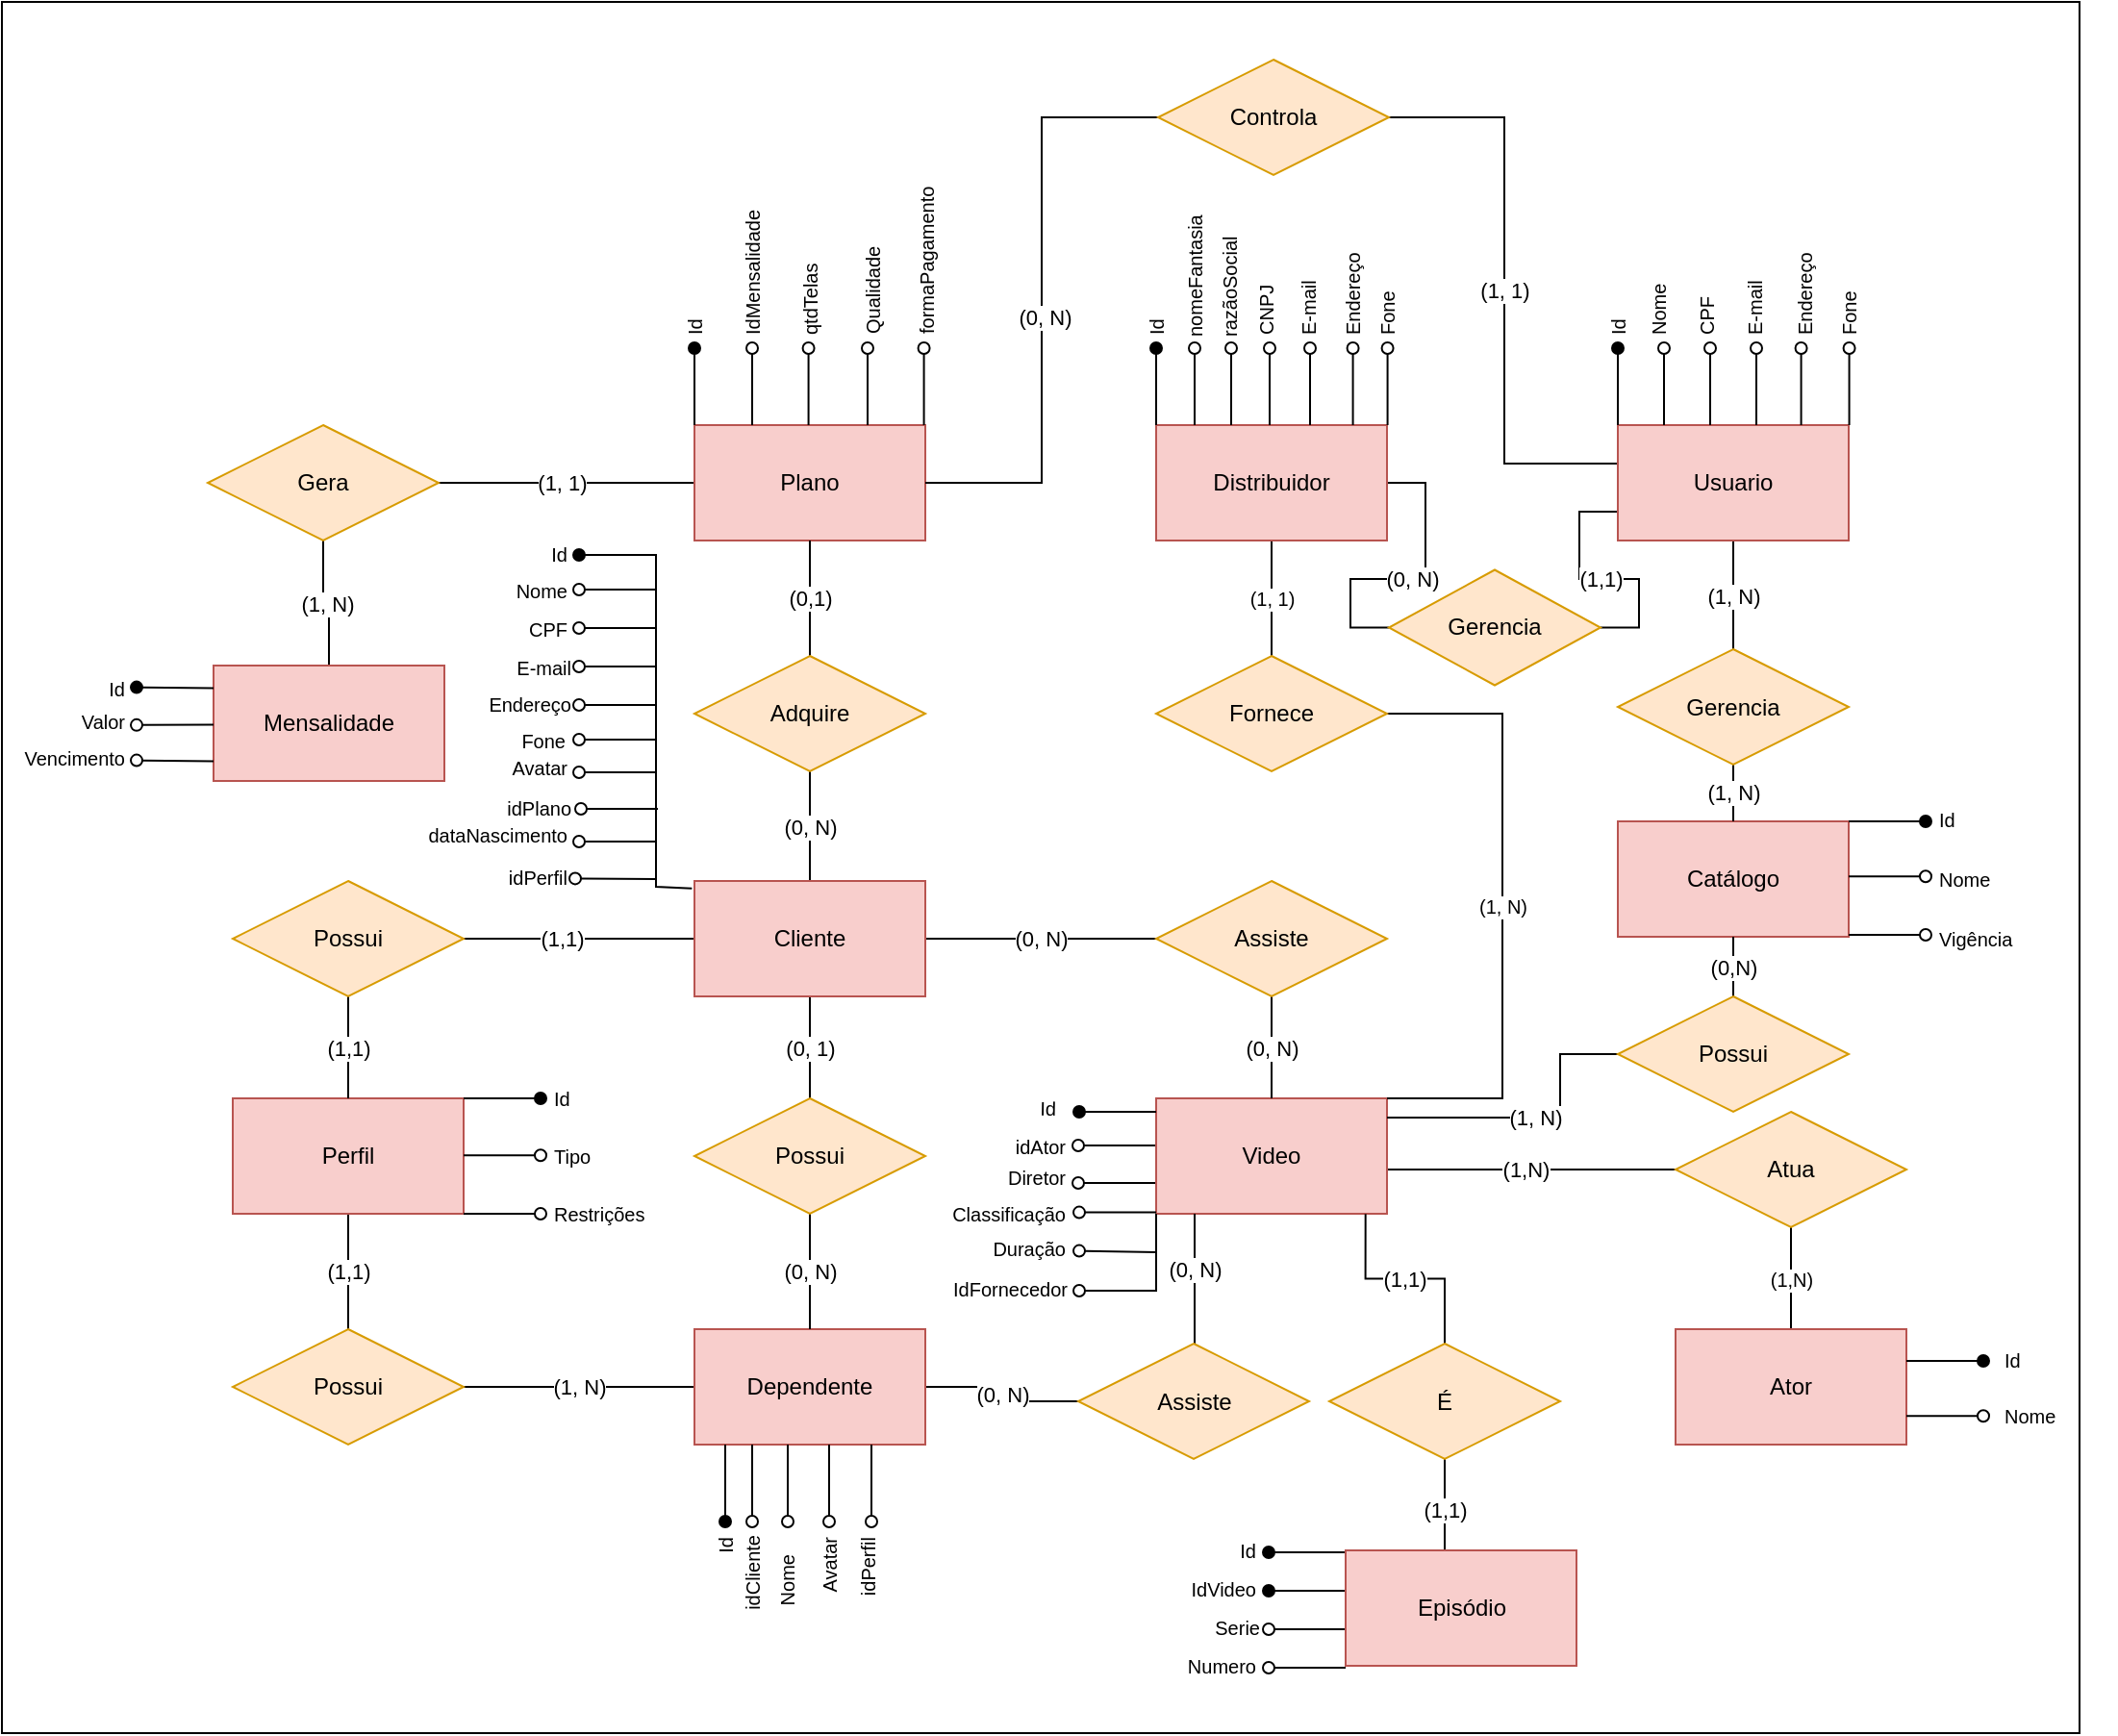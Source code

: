 <mxfile version="20.3.6" type="device" pages="2"><diagram id="nRn1y1M-kq4OBVyUb2UK" name="Page-1"><mxGraphModel dx="2511" dy="3029" grid="1" gridSize="10" guides="1" tooltips="1" connect="1" arrows="1" fold="1" page="1" pageScale="1" pageWidth="1169" pageHeight="827" math="0" shadow="0"><root><mxCell id="0"/><mxCell id="1" parent="0"/><mxCell id="YhPcKCFyaH9cDRSgoOYX-1" value="" style="rounded=0;whiteSpace=wrap;html=1;" vertex="1" parent="1"><mxGeometry x="10" y="-900" width="1080" height="900" as="geometry"/></mxCell><mxCell id="w5B-BjBFNz590te1mGqb-5" value="(1,N)" style="edgeStyle=orthogonalEdgeStyle;rounded=0;orthogonalLoop=1;jettySize=auto;html=1;entryX=0;entryY=0.5;entryDx=0;entryDy=0;endArrow=none;endFill=0;exitX=1;exitY=0.5;exitDx=0;exitDy=0;" parent="1" source="ZwedtFxlsDqSWqwCN7bG-1" target="me5j5fC0Wv5GKkh9nCzt-135" edge="1"><mxGeometry relative="1" as="geometry"><Array as="points"><mxPoint x="730" y="-293"/></Array></mxGeometry></mxCell><mxCell id="ZwedtFxlsDqSWqwCN7bG-1" value="Video" style="rounded=0;whiteSpace=wrap;html=1;fillColor=#f8cecc;strokeColor=#b85450;" parent="1" vertex="1"><mxGeometry x="610" y="-330" width="120" height="60" as="geometry"/></mxCell><mxCell id="ZwedtFxlsDqSWqwCN7bG-20" value="(0, N)" style="edgeStyle=orthogonalEdgeStyle;rounded=0;orthogonalLoop=1;jettySize=auto;html=1;entryX=0;entryY=0.5;entryDx=0;entryDy=0;endArrow=none;endFill=0;" parent="1" source="ZwedtFxlsDqSWqwCN7bG-2" target="ZwedtFxlsDqSWqwCN7bG-12" edge="1"><mxGeometry relative="1" as="geometry"/></mxCell><mxCell id="ZwedtFxlsDqSWqwCN7bG-22" value="(0, 1)" style="edgeStyle=orthogonalEdgeStyle;rounded=0;orthogonalLoop=1;jettySize=auto;html=1;entryX=0.5;entryY=0;entryDx=0;entryDy=0;endArrow=none;endFill=0;" parent="1" source="ZwedtFxlsDqSWqwCN7bG-2" target="ZwedtFxlsDqSWqwCN7bG-9" edge="1"><mxGeometry relative="1" as="geometry"/></mxCell><mxCell id="ZwedtFxlsDqSWqwCN7bG-24" style="edgeStyle=orthogonalEdgeStyle;rounded=0;orthogonalLoop=1;jettySize=auto;html=1;entryX=1;entryY=0.5;entryDx=0;entryDy=0;endArrow=none;endFill=0;" parent="1" source="ZwedtFxlsDqSWqwCN7bG-2" target="ZwedtFxlsDqSWqwCN7bG-10" edge="1"><mxGeometry relative="1" as="geometry"/></mxCell><mxCell id="ZwedtFxlsDqSWqwCN7bG-40" value="(1,1)" style="edgeLabel;html=1;align=center;verticalAlign=middle;resizable=0;points=[];" parent="ZwedtFxlsDqSWqwCN7bG-24" vertex="1" connectable="0"><mxGeometry x="0.156" relative="1" as="geometry"><mxPoint as="offset"/></mxGeometry></mxCell><mxCell id="ZwedtFxlsDqSWqwCN7bG-28" value="(0, N)" style="edgeStyle=orthogonalEdgeStyle;rounded=0;orthogonalLoop=1;jettySize=auto;html=1;entryX=0.5;entryY=1;entryDx=0;entryDy=0;endArrow=none;endFill=0;" parent="1" source="ZwedtFxlsDqSWqwCN7bG-2" target="ZwedtFxlsDqSWqwCN7bG-8" edge="1"><mxGeometry relative="1" as="geometry"/></mxCell><mxCell id="ZwedtFxlsDqSWqwCN7bG-2" value="Cliente" style="rounded=0;whiteSpace=wrap;html=1;fillColor=#f8cecc;strokeColor=#b85450;" parent="1" vertex="1"><mxGeometry x="370" y="-443" width="120" height="60" as="geometry"/></mxCell><mxCell id="ZwedtFxlsDqSWqwCN7bG-30" style="edgeStyle=orthogonalEdgeStyle;rounded=0;orthogonalLoop=1;jettySize=auto;html=1;entryX=1;entryY=0.5;entryDx=0;entryDy=0;endArrow=none;endFill=0;" parent="1" edge="1"><mxGeometry relative="1" as="geometry"><Array as="points"><mxPoint x="250" y="-650"/><mxPoint x="250" y="-650"/></Array><mxPoint x="370" y="-650" as="sourcePoint"/><mxPoint x="237" y="-650" as="targetPoint"/></mxGeometry></mxCell><mxCell id="ZwedtFxlsDqSWqwCN7bG-41" value="(1, 1)" style="edgeLabel;html=1;align=center;verticalAlign=middle;resizable=0;points=[];" parent="ZwedtFxlsDqSWqwCN7bG-30" vertex="1" connectable="0"><mxGeometry x="-0.307" y="1" relative="1" as="geometry"><mxPoint x="-23" y="-1" as="offset"/></mxGeometry></mxCell><mxCell id="ZwedtFxlsDqSWqwCN7bG-3" value="Plano" style="rounded=0;whiteSpace=wrap;html=1;fillColor=#f8cecc;strokeColor=#b85450;" parent="1" vertex="1"><mxGeometry x="370" y="-680" width="120" height="60" as="geometry"/></mxCell><mxCell id="ZwedtFxlsDqSWqwCN7bG-33" value="(1, N)" style="edgeStyle=orthogonalEdgeStyle;rounded=0;orthogonalLoop=1;jettySize=auto;html=1;entryX=0.5;entryY=0;entryDx=0;entryDy=0;endArrow=none;endFill=0;" parent="1" source="ZwedtFxlsDqSWqwCN7bG-4" target="ZwedtFxlsDqSWqwCN7bG-18" edge="1"><mxGeometry relative="1" as="geometry"/></mxCell><mxCell id="BP12Hwk9XxYk9qJKT_Pr-2" value="(1,1)" style="edgeStyle=orthogonalEdgeStyle;rounded=0;orthogonalLoop=1;jettySize=auto;html=1;entryX=1;entryY=0.5;entryDx=0;entryDy=0;endArrow=none;endFill=0;exitX=0;exitY=0.75;exitDx=0;exitDy=0;" parent="1" source="ZwedtFxlsDqSWqwCN7bG-4" target="BP12Hwk9XxYk9qJKT_Pr-1" edge="1"><mxGeometry relative="1" as="geometry"/></mxCell><mxCell id="BP12Hwk9XxYk9qJKT_Pr-5" value="(1, 1)" style="edgeStyle=orthogonalEdgeStyle;rounded=0;orthogonalLoop=1;jettySize=auto;html=1;entryX=1;entryY=0.5;entryDx=0;entryDy=0;endArrow=none;endFill=0;" parent="1" source="ZwedtFxlsDqSWqwCN7bG-4" target="BP12Hwk9XxYk9qJKT_Pr-4" edge="1"><mxGeometry relative="1" as="geometry"><Array as="points"><mxPoint x="791" y="-660"/><mxPoint x="791" y="-840"/></Array></mxGeometry></mxCell><mxCell id="ZwedtFxlsDqSWqwCN7bG-4" value="Usuario" style="rounded=0;whiteSpace=wrap;html=1;fillColor=#f8cecc;strokeColor=#b85450;" parent="1" vertex="1"><mxGeometry x="850" y="-680" width="120" height="60" as="geometry"/></mxCell><mxCell id="ZwedtFxlsDqSWqwCN7bG-27" value="(1, N)" style="edgeStyle=orthogonalEdgeStyle;rounded=0;orthogonalLoop=1;jettySize=auto;html=1;entryX=1;entryY=0.5;entryDx=0;entryDy=0;endArrow=none;endFill=0;" parent="1" source="ZwedtFxlsDqSWqwCN7bG-5" target="ZwedtFxlsDqSWqwCN7bG-11" edge="1"><mxGeometry relative="1" as="geometry"/></mxCell><mxCell id="ZwedtFxlsDqSWqwCN7bG-38" value="(0, N)" style="edgeStyle=orthogonalEdgeStyle;rounded=0;orthogonalLoop=1;jettySize=auto;html=1;entryX=0;entryY=0.5;entryDx=0;entryDy=0;endArrow=none;endFill=0;" parent="1" source="ZwedtFxlsDqSWqwCN7bG-5" target="ZwedtFxlsDqSWqwCN7bG-13" edge="1"><mxGeometry relative="1" as="geometry"/></mxCell><mxCell id="ZwedtFxlsDqSWqwCN7bG-5" value="Dependente" style="rounded=0;whiteSpace=wrap;html=1;fillColor=#f8cecc;strokeColor=#b85450;" parent="1" vertex="1"><mxGeometry x="370" y="-210" width="120" height="60" as="geometry"/></mxCell><mxCell id="ZwedtFxlsDqSWqwCN7bG-26" value="(1,1)" style="edgeStyle=orthogonalEdgeStyle;rounded=0;orthogonalLoop=1;jettySize=auto;html=1;entryX=0.5;entryY=0;entryDx=0;entryDy=0;endArrow=none;endFill=0;" parent="1" source="ZwedtFxlsDqSWqwCN7bG-6" target="ZwedtFxlsDqSWqwCN7bG-11" edge="1"><mxGeometry relative="1" as="geometry"/></mxCell><mxCell id="ZwedtFxlsDqSWqwCN7bG-6" value="Perfil" style="rounded=0;whiteSpace=wrap;html=1;fillColor=#f8cecc;strokeColor=#b85450;" parent="1" vertex="1"><mxGeometry x="130" y="-330" width="120" height="60" as="geometry"/></mxCell><mxCell id="ZwedtFxlsDqSWqwCN7bG-29" value="(0,1)" style="edgeStyle=orthogonalEdgeStyle;rounded=0;orthogonalLoop=1;jettySize=auto;html=1;entryX=0.5;entryY=1;entryDx=0;entryDy=0;endArrow=none;endFill=0;" parent="1" source="ZwedtFxlsDqSWqwCN7bG-8" target="ZwedtFxlsDqSWqwCN7bG-3" edge="1"><mxGeometry relative="1" as="geometry"/></mxCell><mxCell id="ZwedtFxlsDqSWqwCN7bG-8" value="Adquire" style="rhombus;whiteSpace=wrap;html=1;fillColor=#ffe6cc;strokeColor=#d79b00;" parent="1" vertex="1"><mxGeometry x="370" y="-560" width="120" height="60" as="geometry"/></mxCell><mxCell id="ZwedtFxlsDqSWqwCN7bG-23" value="(0, N)" style="edgeStyle=orthogonalEdgeStyle;rounded=0;orthogonalLoop=1;jettySize=auto;html=1;entryX=0.5;entryY=0;entryDx=0;entryDy=0;endArrow=none;endFill=0;" parent="1" source="ZwedtFxlsDqSWqwCN7bG-9" target="ZwedtFxlsDqSWqwCN7bG-5" edge="1"><mxGeometry relative="1" as="geometry"/></mxCell><mxCell id="ZwedtFxlsDqSWqwCN7bG-9" value="Possui" style="rhombus;whiteSpace=wrap;html=1;fillColor=#ffe6cc;strokeColor=#d79b00;" parent="1" vertex="1"><mxGeometry x="370" y="-330" width="120" height="60" as="geometry"/></mxCell><mxCell id="ZwedtFxlsDqSWqwCN7bG-25" value="(1,1)" style="edgeStyle=orthogonalEdgeStyle;rounded=0;orthogonalLoop=1;jettySize=auto;html=1;entryX=0.5;entryY=0;entryDx=0;entryDy=0;endArrow=none;endFill=0;" parent="1" source="ZwedtFxlsDqSWqwCN7bG-10" target="ZwedtFxlsDqSWqwCN7bG-6" edge="1"><mxGeometry relative="1" as="geometry"/></mxCell><mxCell id="ZwedtFxlsDqSWqwCN7bG-10" value="Possui" style="rhombus;whiteSpace=wrap;html=1;fillColor=#ffe6cc;strokeColor=#d79b00;" parent="1" vertex="1"><mxGeometry x="130" y="-443" width="120" height="60" as="geometry"/></mxCell><mxCell id="ZwedtFxlsDqSWqwCN7bG-11" value="Possui" style="rhombus;whiteSpace=wrap;html=1;fillColor=#ffe6cc;strokeColor=#d79b00;" parent="1" vertex="1"><mxGeometry x="130" y="-210" width="120" height="60" as="geometry"/></mxCell><mxCell id="ZwedtFxlsDqSWqwCN7bG-21" value="(0, N)" style="edgeStyle=orthogonalEdgeStyle;rounded=0;orthogonalLoop=1;jettySize=auto;html=1;entryX=0.5;entryY=0;entryDx=0;entryDy=0;endArrow=none;endFill=0;" parent="1" source="ZwedtFxlsDqSWqwCN7bG-12" target="ZwedtFxlsDqSWqwCN7bG-1" edge="1"><mxGeometry relative="1" as="geometry"/></mxCell><mxCell id="ZwedtFxlsDqSWqwCN7bG-12" value="Assiste" style="rhombus;whiteSpace=wrap;html=1;fillColor=#ffe6cc;strokeColor=#d79b00;" parent="1" vertex="1"><mxGeometry x="610" y="-443" width="120" height="60" as="geometry"/></mxCell><mxCell id="ZwedtFxlsDqSWqwCN7bG-39" value="(0, N)" style="edgeStyle=orthogonalEdgeStyle;rounded=0;orthogonalLoop=1;jettySize=auto;html=1;endArrow=none;endFill=0;" parent="1" source="ZwedtFxlsDqSWqwCN7bG-13" edge="1"><mxGeometry relative="1" as="geometry"><mxPoint x="630" y="-260" as="targetPoint"/><Array as="points"><mxPoint x="630" y="-270"/></Array></mxGeometry></mxCell><mxCell id="ZwedtFxlsDqSWqwCN7bG-13" value="Assiste" style="rhombus;whiteSpace=wrap;html=1;fillColor=#ffe6cc;strokeColor=#d79b00;" parent="1" vertex="1"><mxGeometry x="569.5" y="-202.5" width="120" height="60" as="geometry"/></mxCell><mxCell id="ZwedtFxlsDqSWqwCN7bG-31" value="(1, N)" style="edgeStyle=orthogonalEdgeStyle;rounded=0;orthogonalLoop=1;jettySize=auto;html=1;entryX=0.5;entryY=0;entryDx=0;entryDy=0;endArrow=none;endFill=0;" parent="1" source="ZwedtFxlsDqSWqwCN7bG-14" target="ZwedtFxlsDqSWqwCN7bG-15" edge="1"><mxGeometry relative="1" as="geometry"/></mxCell><mxCell id="ZwedtFxlsDqSWqwCN7bG-14" value="Gera" style="rhombus;whiteSpace=wrap;html=1;fillColor=#ffe6cc;strokeColor=#d79b00;" parent="1" vertex="1"><mxGeometry x="117" y="-680" width="120" height="60" as="geometry"/></mxCell><mxCell id="ZwedtFxlsDqSWqwCN7bG-15" value="Mensalidade" style="rounded=0;whiteSpace=wrap;html=1;fillColor=#f8cecc;strokeColor=#b85450;" parent="1" vertex="1"><mxGeometry x="120" y="-555" width="120" height="60" as="geometry"/></mxCell><mxCell id="ZwedtFxlsDqSWqwCN7bG-16" value="Catálogo" style="rounded=0;whiteSpace=wrap;html=1;fillColor=#f8cecc;strokeColor=#b85450;" parent="1" vertex="1"><mxGeometry x="850" y="-474" width="120" height="60" as="geometry"/></mxCell><mxCell id="ZwedtFxlsDqSWqwCN7bG-34" value="(1, N)" style="edgeStyle=orthogonalEdgeStyle;rounded=0;orthogonalLoop=1;jettySize=auto;html=1;entryX=0.5;entryY=0;entryDx=0;entryDy=0;endArrow=none;endFill=0;" parent="1" source="ZwedtFxlsDqSWqwCN7bG-18" target="ZwedtFxlsDqSWqwCN7bG-16" edge="1"><mxGeometry relative="1" as="geometry"/></mxCell><mxCell id="ZwedtFxlsDqSWqwCN7bG-18" value="Gerencia" style="rhombus;whiteSpace=wrap;html=1;fillColor=#ffe6cc;strokeColor=#d79b00;" parent="1" vertex="1"><mxGeometry x="850" y="-563.5" width="120" height="60" as="geometry"/></mxCell><mxCell id="ZwedtFxlsDqSWqwCN7bG-37" value="(1, N)" style="edgeStyle=orthogonalEdgeStyle;rounded=0;orthogonalLoop=1;jettySize=auto;html=1;endArrow=none;endFill=0;" parent="1" source="ZwedtFxlsDqSWqwCN7bG-35" edge="1"><mxGeometry relative="1" as="geometry"><mxPoint x="730" y="-320" as="targetPoint"/><Array as="points"><mxPoint x="820" y="-353"/><mxPoint x="820" y="-320"/><mxPoint x="730" y="-320"/></Array></mxGeometry></mxCell><mxCell id="w5B-BjBFNz590te1mGqb-3" value="(0,N)" style="edgeStyle=orthogonalEdgeStyle;rounded=0;orthogonalLoop=1;jettySize=auto;html=1;endArrow=none;endFill=0;" parent="1" source="ZwedtFxlsDqSWqwCN7bG-35" target="ZwedtFxlsDqSWqwCN7bG-16" edge="1"><mxGeometry relative="1" as="geometry"><Array as="points"><mxPoint x="910" y="-400"/><mxPoint x="910" y="-400"/></Array></mxGeometry></mxCell><mxCell id="ZwedtFxlsDqSWqwCN7bG-35" value="Possui" style="rhombus;whiteSpace=wrap;html=1;fillColor=#ffe6cc;strokeColor=#d79b00;" parent="1" vertex="1"><mxGeometry x="850" y="-383" width="120" height="60" as="geometry"/></mxCell><mxCell id="me5j5fC0Wv5GKkh9nCzt-1" value="" style="endArrow=oval;html=1;rounded=0;exitX=0;exitY=0;exitDx=0;exitDy=0;endFill=1;" parent="1" source="ZwedtFxlsDqSWqwCN7bG-3" edge="1"><mxGeometry width="50" height="50" relative="1" as="geometry"><mxPoint x="440" y="-650" as="sourcePoint"/><mxPoint x="370" y="-720" as="targetPoint"/></mxGeometry></mxCell><mxCell id="me5j5fC0Wv5GKkh9nCzt-2" value="Id" style="text;html=1;strokeColor=none;fillColor=none;align=left;verticalAlign=middle;whiteSpace=wrap;rounded=0;rotation=-90;fontSize=10;" parent="1" vertex="1"><mxGeometry x="340" y="-770" width="60" height="30" as="geometry"/></mxCell><mxCell id="me5j5fC0Wv5GKkh9nCzt-3" value="" style="endArrow=oval;html=1;rounded=0;exitX=0;exitY=0;exitDx=0;exitDy=0;endFill=0;" parent="1" edge="1"><mxGeometry width="50" height="50" relative="1" as="geometry"><mxPoint x="400.0" y="-680" as="sourcePoint"/><mxPoint x="400.0" y="-720" as="targetPoint"/></mxGeometry></mxCell><mxCell id="me5j5fC0Wv5GKkh9nCzt-4" value="IdMensalidade" style="text;html=1;strokeColor=none;fillColor=none;align=left;verticalAlign=middle;whiteSpace=wrap;rounded=0;rotation=-90;fontSize=10;" parent="1" vertex="1"><mxGeometry x="370" y="-770" width="60" height="30" as="geometry"/></mxCell><mxCell id="me5j5fC0Wv5GKkh9nCzt-5" value="" style="endArrow=oval;html=1;rounded=0;exitX=0;exitY=0;exitDx=0;exitDy=0;endFill=0;" parent="1" edge="1"><mxGeometry width="50" height="50" relative="1" as="geometry"><mxPoint x="429.29" y="-680" as="sourcePoint"/><mxPoint x="429.29" y="-720" as="targetPoint"/></mxGeometry></mxCell><mxCell id="me5j5fC0Wv5GKkh9nCzt-6" value="qtdTelas" style="text;html=1;strokeColor=none;fillColor=none;align=left;verticalAlign=middle;whiteSpace=wrap;rounded=0;rotation=-90;fontSize=10;" parent="1" vertex="1"><mxGeometry x="385" y="-785" width="90" height="30" as="geometry"/></mxCell><mxCell id="me5j5fC0Wv5GKkh9nCzt-7" value="" style="endArrow=oval;html=1;rounded=0;exitX=0;exitY=0;exitDx=0;exitDy=0;endFill=0;" parent="1" edge="1"><mxGeometry width="50" height="50" relative="1" as="geometry"><mxPoint x="460.0" y="-680" as="sourcePoint"/><mxPoint x="460.0" y="-720" as="targetPoint"/></mxGeometry></mxCell><mxCell id="me5j5fC0Wv5GKkh9nCzt-8" value="Qualidade" style="text;html=1;strokeColor=none;fillColor=none;align=left;verticalAlign=middle;whiteSpace=wrap;rounded=0;rotation=-90;fontSize=10;" parent="1" vertex="1"><mxGeometry x="417.5" y="-782.5" width="90" height="25" as="geometry"/></mxCell><mxCell id="me5j5fC0Wv5GKkh9nCzt-19" value="" style="endArrow=oval;html=1;rounded=0;endFill=1;" parent="1" edge="1"><mxGeometry width="50" height="50" relative="1" as="geometry"><mxPoint x="120" y="-543.21" as="sourcePoint"/><mxPoint x="80" y="-543.71" as="targetPoint"/><Array as="points"/></mxGeometry></mxCell><mxCell id="me5j5fC0Wv5GKkh9nCzt-20" value="Id" style="text;html=1;strokeColor=none;fillColor=none;align=right;verticalAlign=middle;whiteSpace=wrap;rounded=0;rotation=0;fontSize=10;" parent="1" vertex="1"><mxGeometry x="16" y="-553" width="60" height="19" as="geometry"/></mxCell><mxCell id="me5j5fC0Wv5GKkh9nCzt-21" value="" style="endArrow=oval;html=1;rounded=0;endFill=0;" parent="1" edge="1"><mxGeometry width="50" height="50" relative="1" as="geometry"><mxPoint x="120" y="-524.21" as="sourcePoint"/><mxPoint x="80" y="-524.07" as="targetPoint"/><Array as="points"/></mxGeometry></mxCell><mxCell id="me5j5fC0Wv5GKkh9nCzt-22" value="Valor" style="text;html=1;strokeColor=none;fillColor=none;align=right;verticalAlign=middle;whiteSpace=wrap;rounded=0;rotation=0;fontSize=10;" parent="1" vertex="1"><mxGeometry x="16" y="-534" width="60" height="15" as="geometry"/></mxCell><mxCell id="me5j5fC0Wv5GKkh9nCzt-23" value="" style="endArrow=oval;html=1;rounded=0;endFill=0;" parent="1" edge="1"><mxGeometry width="50" height="50" relative="1" as="geometry"><mxPoint x="120" y="-505.21" as="sourcePoint"/><mxPoint x="80" y="-505.71" as="targetPoint"/><Array as="points"/></mxGeometry></mxCell><mxCell id="me5j5fC0Wv5GKkh9nCzt-24" value="Vencimento" style="text;html=1;strokeColor=none;fillColor=none;align=right;verticalAlign=middle;whiteSpace=wrap;rounded=0;rotation=0;fontSize=10;" parent="1" vertex="1"><mxGeometry x="16" y="-515" width="60" height="15" as="geometry"/></mxCell><mxCell id="me5j5fC0Wv5GKkh9nCzt-25" value="" style="endArrow=oval;html=1;rounded=0;exitX=0;exitY=0;exitDx=0;exitDy=0;endFill=0;" parent="1" edge="1"><mxGeometry width="50" height="50" relative="1" as="geometry"><mxPoint x="489.29" y="-680" as="sourcePoint"/><mxPoint x="489.29" y="-720" as="targetPoint"/></mxGeometry></mxCell><mxCell id="me5j5fC0Wv5GKkh9nCzt-26" value="formaPagamento" style="text;html=1;strokeColor=none;fillColor=none;align=left;verticalAlign=middle;whiteSpace=wrap;rounded=0;rotation=-90;fontSize=10;" parent="1" vertex="1"><mxGeometry x="440" y="-788" width="100" height="25" as="geometry"/></mxCell><mxCell id="me5j5fC0Wv5GKkh9nCzt-28" value="" style="endArrow=oval;html=1;rounded=0;endFill=1;exitX=-0.011;exitY=0.064;exitDx=0;exitDy=0;exitPerimeter=0;" parent="1" source="ZwedtFxlsDqSWqwCN7bG-2" edge="1"><mxGeometry width="50" height="50" relative="1" as="geometry"><mxPoint x="350" y="-440" as="sourcePoint"/><mxPoint x="310" y="-612.5" as="targetPoint"/><Array as="points"><mxPoint x="350" y="-440"/><mxPoint x="350" y="-480.5"/><mxPoint x="350" y="-612.5"/></Array></mxGeometry></mxCell><mxCell id="me5j5fC0Wv5GKkh9nCzt-29" value="Id" style="text;html=1;strokeColor=none;fillColor=none;align=right;verticalAlign=middle;whiteSpace=wrap;rounded=0;rotation=0;fontSize=10;" parent="1" vertex="1"><mxGeometry x="246" y="-620" width="60" height="13.5" as="geometry"/></mxCell><mxCell id="me5j5fC0Wv5GKkh9nCzt-30" value="" style="endArrow=oval;html=1;rounded=0;endFill=0;" parent="1" edge="1"><mxGeometry width="50" height="50" relative="1" as="geometry"><mxPoint x="350" y="-594.5" as="sourcePoint"/><mxPoint x="310" y="-594.5" as="targetPoint"/><Array as="points"/></mxGeometry></mxCell><mxCell id="me5j5fC0Wv5GKkh9nCzt-33" value="Nome" style="text;html=1;strokeColor=none;fillColor=none;align=right;verticalAlign=middle;whiteSpace=wrap;rounded=0;rotation=0;fontSize=10;" parent="1" vertex="1"><mxGeometry x="246" y="-601" width="60" height="13.5" as="geometry"/></mxCell><mxCell id="me5j5fC0Wv5GKkh9nCzt-34" value="CPF" style="text;html=1;strokeColor=none;fillColor=none;align=right;verticalAlign=middle;whiteSpace=wrap;rounded=0;rotation=0;fontSize=10;" parent="1" vertex="1"><mxGeometry x="246" y="-581" width="60" height="13.5" as="geometry"/></mxCell><mxCell id="me5j5fC0Wv5GKkh9nCzt-35" value="E-mail" style="text;html=1;strokeColor=none;fillColor=none;align=right;verticalAlign=middle;whiteSpace=wrap;rounded=0;rotation=0;fontSize=10;" parent="1" vertex="1"><mxGeometry x="248" y="-561" width="60" height="13.5" as="geometry"/></mxCell><mxCell id="me5j5fC0Wv5GKkh9nCzt-36" value="Endereço" style="text;html=1;strokeColor=none;fillColor=none;align=right;verticalAlign=middle;whiteSpace=wrap;rounded=0;rotation=0;fontSize=10;" parent="1" vertex="1"><mxGeometry x="248" y="-542" width="60" height="13.5" as="geometry"/></mxCell><mxCell id="me5j5fC0Wv5GKkh9nCzt-37" value="Fone" style="text;html=1;strokeColor=none;fillColor=none;align=right;verticalAlign=middle;whiteSpace=wrap;rounded=0;rotation=0;fontSize=10;" parent="1" vertex="1"><mxGeometry x="245" y="-523" width="60" height="13.5" as="geometry"/></mxCell><mxCell id="me5j5fC0Wv5GKkh9nCzt-38" value="dataNascimento" style="text;html=1;strokeColor=none;fillColor=none;align=right;verticalAlign=middle;whiteSpace=wrap;rounded=0;rotation=0;fontSize=10;" parent="1" vertex="1"><mxGeometry x="214" y="-474" width="92" height="13.5" as="geometry"/></mxCell><mxCell id="me5j5fC0Wv5GKkh9nCzt-39" value="" style="endArrow=oval;html=1;rounded=0;endFill=0;" parent="1" edge="1"><mxGeometry width="50" height="50" relative="1" as="geometry"><mxPoint x="350.0" y="-574.5" as="sourcePoint"/><mxPoint x="310.0" y="-574.5" as="targetPoint"/><Array as="points"/></mxGeometry></mxCell><mxCell id="me5j5fC0Wv5GKkh9nCzt-40" value="" style="endArrow=oval;html=1;rounded=0;endFill=0;" parent="1" edge="1"><mxGeometry width="50" height="50" relative="1" as="geometry"><mxPoint x="350.0" y="-554.5" as="sourcePoint"/><mxPoint x="310.0" y="-554.5" as="targetPoint"/><Array as="points"/></mxGeometry></mxCell><mxCell id="me5j5fC0Wv5GKkh9nCzt-41" value="" style="endArrow=oval;html=1;rounded=0;endFill=0;" parent="1" edge="1"><mxGeometry width="50" height="50" relative="1" as="geometry"><mxPoint x="350.0" y="-534.5" as="sourcePoint"/><mxPoint x="310.0" y="-534.5" as="targetPoint"/><Array as="points"/></mxGeometry></mxCell><mxCell id="me5j5fC0Wv5GKkh9nCzt-42" value="" style="endArrow=oval;html=1;rounded=0;endFill=0;" parent="1" edge="1"><mxGeometry width="50" height="50" relative="1" as="geometry"><mxPoint x="350.0" y="-516.5" as="sourcePoint"/><mxPoint x="310.0" y="-516.5" as="targetPoint"/><Array as="points"/></mxGeometry></mxCell><mxCell id="me5j5fC0Wv5GKkh9nCzt-43" value="" style="endArrow=oval;html=1;rounded=0;endFill=0;" parent="1" edge="1"><mxGeometry width="50" height="50" relative="1" as="geometry"><mxPoint x="350.0" y="-499.5" as="sourcePoint"/><mxPoint x="310.0" y="-499.5" as="targetPoint"/><Array as="points"/></mxGeometry></mxCell><mxCell id="me5j5fC0Wv5GKkh9nCzt-44" value="" style="endArrow=oval;html=1;rounded=0;endFill=1;" parent="1" edge="1"><mxGeometry width="50" height="50" relative="1" as="geometry"><mxPoint x="250" y="-330" as="sourcePoint"/><mxPoint x="290" y="-330" as="targetPoint"/><Array as="points"/></mxGeometry></mxCell><mxCell id="me5j5fC0Wv5GKkh9nCzt-45" value="Id" style="text;html=1;strokeColor=none;fillColor=none;align=left;verticalAlign=middle;whiteSpace=wrap;rounded=0;rotation=0;fontSize=10;" parent="1" vertex="1"><mxGeometry x="295" y="-345" width="60" height="30" as="geometry"/></mxCell><mxCell id="me5j5fC0Wv5GKkh9nCzt-46" value="" style="endArrow=oval;html=1;rounded=0;endFill=0;" parent="1" edge="1"><mxGeometry width="50" height="50" relative="1" as="geometry"><mxPoint x="250" y="-300.36" as="sourcePoint"/><mxPoint x="290" y="-300.36" as="targetPoint"/><Array as="points"/></mxGeometry></mxCell><mxCell id="me5j5fC0Wv5GKkh9nCzt-47" value="Tipo" style="text;html=1;strokeColor=none;fillColor=none;align=left;verticalAlign=middle;whiteSpace=wrap;rounded=0;rotation=0;fontSize=10;" parent="1" vertex="1"><mxGeometry x="295" y="-315" width="60" height="30" as="geometry"/></mxCell><mxCell id="me5j5fC0Wv5GKkh9nCzt-48" value="" style="endArrow=oval;html=1;rounded=0;endFill=0;" parent="1" edge="1"><mxGeometry width="50" height="50" relative="1" as="geometry"><mxPoint x="250" y="-270" as="sourcePoint"/><mxPoint x="290" y="-270" as="targetPoint"/><Array as="points"/></mxGeometry></mxCell><mxCell id="me5j5fC0Wv5GKkh9nCzt-49" value="Restrições" style="text;html=1;strokeColor=none;fillColor=none;align=left;verticalAlign=middle;whiteSpace=wrap;rounded=0;rotation=0;fontSize=10;" parent="1" vertex="1"><mxGeometry x="295" y="-285" width="60" height="30" as="geometry"/></mxCell><mxCell id="me5j5fC0Wv5GKkh9nCzt-50" value="" style="endArrow=oval;html=1;rounded=0;endFill=1;" parent="1" edge="1"><mxGeometry width="50" height="50" relative="1" as="geometry"><mxPoint x="386" y="-150" as="sourcePoint"/><mxPoint x="386" y="-110" as="targetPoint"/><Array as="points"><mxPoint x="386" y="-120"/></Array></mxGeometry></mxCell><mxCell id="me5j5fC0Wv5GKkh9nCzt-51" value="Id" style="text;html=1;strokeColor=none;fillColor=none;align=right;verticalAlign=middle;whiteSpace=wrap;rounded=0;rotation=-90;fontSize=10;" parent="1" vertex="1"><mxGeometry x="356" y="-89" width="60" height="30" as="geometry"/></mxCell><mxCell id="me5j5fC0Wv5GKkh9nCzt-52" value="" style="endArrow=oval;html=1;rounded=0;endFill=0;" parent="1" edge="1"><mxGeometry width="50" height="50" relative="1" as="geometry"><mxPoint x="400.0" y="-150.0" as="sourcePoint"/><mxPoint x="400.0" y="-110" as="targetPoint"/><Array as="points"><mxPoint x="400" y="-120"/></Array></mxGeometry></mxCell><mxCell id="me5j5fC0Wv5GKkh9nCzt-53" value="idCliente" style="text;html=1;strokeColor=none;fillColor=none;align=right;verticalAlign=middle;whiteSpace=wrap;rounded=0;rotation=-90;fontSize=10;" parent="1" vertex="1"><mxGeometry x="370" y="-90" width="60" height="30" as="geometry"/></mxCell><mxCell id="me5j5fC0Wv5GKkh9nCzt-56" value="" style="endArrow=oval;html=1;rounded=0;endFill=0;" parent="1" edge="1"><mxGeometry width="50" height="50" relative="1" as="geometry"><mxPoint x="418.5" y="-150.0" as="sourcePoint"/><mxPoint x="418.5" y="-110" as="targetPoint"/><Array as="points"><mxPoint x="418.5" y="-120"/></Array></mxGeometry></mxCell><mxCell id="me5j5fC0Wv5GKkh9nCzt-57" value="Nome" style="text;html=1;strokeColor=none;fillColor=none;align=right;verticalAlign=middle;whiteSpace=wrap;rounded=0;rotation=-90;fontSize=10;" parent="1" vertex="1"><mxGeometry x="388" y="-80" width="60" height="30" as="geometry"/></mxCell><mxCell id="me5j5fC0Wv5GKkh9nCzt-58" value="" style="endArrow=oval;html=1;rounded=0;endFill=0;" parent="1" edge="1"><mxGeometry width="50" height="50" relative="1" as="geometry"><mxPoint x="440.0" y="-150.0" as="sourcePoint"/><mxPoint x="440.0" y="-110" as="targetPoint"/><Array as="points"><mxPoint x="440.0" y="-120"/></Array></mxGeometry></mxCell><mxCell id="me5j5fC0Wv5GKkh9nCzt-59" value="Avatar" style="text;html=1;strokeColor=none;fillColor=none;align=right;verticalAlign=middle;whiteSpace=wrap;rounded=0;rotation=-90;fontSize=10;" parent="1" vertex="1"><mxGeometry x="410" y="-89" width="60" height="30" as="geometry"/></mxCell><mxCell id="me5j5fC0Wv5GKkh9nCzt-60" value="" style="endArrow=oval;html=1;rounded=0;endFill=0;" parent="1" edge="1"><mxGeometry width="50" height="50" relative="1" as="geometry"><mxPoint x="351.0" y="-480.5" as="sourcePoint"/><mxPoint x="311.0" y="-480.5" as="targetPoint"/><Array as="points"/></mxGeometry></mxCell><mxCell id="me5j5fC0Wv5GKkh9nCzt-61" value="Avatar" style="text;html=1;strokeColor=none;fillColor=none;align=right;verticalAlign=middle;whiteSpace=wrap;rounded=0;rotation=0;fontSize=10;" parent="1" vertex="1"><mxGeometry x="214" y="-508.5" width="92" height="13.5" as="geometry"/></mxCell><mxCell id="me5j5fC0Wv5GKkh9nCzt-62" value="" style="endArrow=oval;html=1;rounded=0;endFill=1;" parent="1" edge="1"><mxGeometry width="50" height="50" relative="1" as="geometry"><mxPoint x="708.5" y="-54" as="sourcePoint"/><mxPoint x="668.5" y="-94" as="targetPoint"/><Array as="points"><mxPoint x="708.5" y="-94"/><mxPoint x="688.5" y="-94"/></Array></mxGeometry></mxCell><mxCell id="me5j5fC0Wv5GKkh9nCzt-63" value="" style="endArrow=oval;html=1;rounded=0;endFill=0;" parent="1" edge="1"><mxGeometry width="50" height="50" relative="1" as="geometry"><mxPoint x="708.5" y="-54.0" as="sourcePoint"/><mxPoint x="668.5" y="-54.0" as="targetPoint"/><Array as="points"/></mxGeometry></mxCell><mxCell id="me5j5fC0Wv5GKkh9nCzt-64" value="" style="endArrow=oval;html=1;rounded=0;endFill=0;" parent="1" edge="1"><mxGeometry width="50" height="50" relative="1" as="geometry"><mxPoint x="708.5" y="-34.0" as="sourcePoint"/><mxPoint x="668.5" y="-34.0" as="targetPoint"/><Array as="points"/></mxGeometry></mxCell><mxCell id="me5j5fC0Wv5GKkh9nCzt-66" value="" style="endArrow=oval;html=1;rounded=0;endFill=0;" parent="1" edge="1"><mxGeometry width="50" height="50" relative="1" as="geometry"><mxPoint x="610" y="-270.71" as="sourcePoint"/><mxPoint x="570" y="-270.71" as="targetPoint"/><Array as="points"/></mxGeometry></mxCell><mxCell id="me5j5fC0Wv5GKkh9nCzt-67" value="" style="endArrow=oval;html=1;rounded=0;endFill=0;exitX=0;exitY=1;exitDx=0;exitDy=0;" parent="1" source="ZwedtFxlsDqSWqwCN7bG-1" edge="1"><mxGeometry width="50" height="50" relative="1" as="geometry"><mxPoint x="610" y="-250.71" as="sourcePoint"/><mxPoint x="570" y="-250.71" as="targetPoint"/><Array as="points"><mxPoint x="610" y="-250"/></Array></mxGeometry></mxCell><mxCell id="me5j5fC0Wv5GKkh9nCzt-68" value="" style="endArrow=oval;html=1;rounded=0;endFill=0;" parent="1" edge="1"><mxGeometry width="50" height="50" relative="1" as="geometry"><mxPoint x="610" y="-250" as="sourcePoint"/><mxPoint x="570" y="-230.0" as="targetPoint"/><Array as="points"><mxPoint x="610" y="-230"/></Array></mxGeometry></mxCell><mxCell id="me5j5fC0Wv5GKkh9nCzt-69" value="Id" style="text;html=1;strokeColor=none;fillColor=none;align=right;verticalAlign=middle;whiteSpace=wrap;rounded=0;rotation=0;fontSize=10;" parent="1" vertex="1"><mxGeometry x="603.5" y="-100" width="60" height="10" as="geometry"/></mxCell><mxCell id="me5j5fC0Wv5GKkh9nCzt-70" value="IdVideo" style="text;html=1;strokeColor=none;fillColor=none;align=right;verticalAlign=middle;whiteSpace=wrap;rounded=0;rotation=0;fontSize=10;" parent="1" vertex="1"><mxGeometry x="604" y="-80" width="60" height="10" as="geometry"/></mxCell><mxCell id="me5j5fC0Wv5GKkh9nCzt-71" value="Serie" style="text;html=1;strokeColor=none;fillColor=none;align=right;verticalAlign=middle;whiteSpace=wrap;rounded=0;rotation=0;fontSize=10;" parent="1" vertex="1"><mxGeometry x="605.5" y="-60" width="60" height="10" as="geometry"/></mxCell><mxCell id="me5j5fC0Wv5GKkh9nCzt-72" value="Numero" style="text;html=1;strokeColor=none;fillColor=none;align=right;verticalAlign=middle;whiteSpace=wrap;rounded=0;rotation=0;fontSize=10;" parent="1" vertex="1"><mxGeometry x="603.5" y="-40" width="60" height="10" as="geometry"/></mxCell><mxCell id="me5j5fC0Wv5GKkh9nCzt-73" value="Diretor" style="text;html=1;strokeColor=none;fillColor=none;align=right;verticalAlign=middle;whiteSpace=wrap;rounded=0;rotation=0;fontSize=10;" parent="1" vertex="1"><mxGeometry x="505" y="-294" width="60" height="10" as="geometry"/></mxCell><mxCell id="me5j5fC0Wv5GKkh9nCzt-121" value="(1, 1)" style="edgeStyle=orthogonalEdgeStyle;rounded=0;orthogonalLoop=1;jettySize=auto;html=1;entryX=0.5;entryY=0;entryDx=0;entryDy=0;fontSize=10;endArrow=none;endFill=0;" parent="1" source="me5j5fC0Wv5GKkh9nCzt-74" target="me5j5fC0Wv5GKkh9nCzt-81" edge="1"><mxGeometry relative="1" as="geometry"/></mxCell><mxCell id="BP12Hwk9XxYk9qJKT_Pr-3" value="(0, N)" style="edgeStyle=orthogonalEdgeStyle;rounded=0;orthogonalLoop=1;jettySize=auto;html=1;entryX=0;entryY=0.5;entryDx=0;entryDy=0;endArrow=none;endFill=0;" parent="1" source="me5j5fC0Wv5GKkh9nCzt-74" target="BP12Hwk9XxYk9qJKT_Pr-1" edge="1"><mxGeometry relative="1" as="geometry"/></mxCell><mxCell id="me5j5fC0Wv5GKkh9nCzt-74" value="Distribuidor" style="rounded=0;whiteSpace=wrap;html=1;fillColor=#f8cecc;strokeColor=#b85450;" parent="1" vertex="1"><mxGeometry x="610" y="-680" width="120" height="60" as="geometry"/></mxCell><mxCell id="me5j5fC0Wv5GKkh9nCzt-75" value="" style="endArrow=oval;html=1;rounded=0;endFill=1;" parent="1" edge="1"><mxGeometry width="50" height="50" relative="1" as="geometry"><mxPoint x="708.5" y="-74.0" as="sourcePoint"/><mxPoint x="668.5" y="-74.0" as="targetPoint"/><Array as="points"/></mxGeometry></mxCell><mxCell id="me5j5fC0Wv5GKkh9nCzt-76" value="Classificação" style="text;html=1;strokeColor=none;fillColor=none;align=right;verticalAlign=middle;whiteSpace=wrap;rounded=0;rotation=0;fontSize=10;" parent="1" vertex="1"><mxGeometry x="505" y="-275" width="60" height="10" as="geometry"/></mxCell><mxCell id="me5j5fC0Wv5GKkh9nCzt-77" value="Duração" style="text;html=1;strokeColor=none;fillColor=none;align=right;verticalAlign=middle;whiteSpace=wrap;rounded=0;rotation=0;fontSize=10;" parent="1" vertex="1"><mxGeometry x="505" y="-257" width="60" height="10" as="geometry"/></mxCell><mxCell id="me5j5fC0Wv5GKkh9nCzt-78" value="IdFornecedor" style="text;html=1;strokeColor=none;fillColor=none;align=right;verticalAlign=middle;whiteSpace=wrap;rounded=0;rotation=0;fontSize=10;" parent="1" vertex="1"><mxGeometry x="506" y="-236" width="60" height="10" as="geometry"/></mxCell><mxCell id="me5j5fC0Wv5GKkh9nCzt-122" value="(1, N)" style="edgeStyle=orthogonalEdgeStyle;rounded=0;orthogonalLoop=1;jettySize=auto;html=1;fontSize=10;endArrow=none;endFill=0;entryX=1;entryY=0;entryDx=0;entryDy=0;" parent="1" source="me5j5fC0Wv5GKkh9nCzt-81" target="ZwedtFxlsDqSWqwCN7bG-1" edge="1"><mxGeometry relative="1" as="geometry"><mxPoint x="790" y="-330" as="targetPoint"/><Array as="points"><mxPoint x="790" y="-530"/><mxPoint x="790" y="-330"/></Array></mxGeometry></mxCell><mxCell id="me5j5fC0Wv5GKkh9nCzt-81" value="Fornece" style="rhombus;whiteSpace=wrap;html=1;fillColor=#ffe6cc;strokeColor=#d79b00;" parent="1" vertex="1"><mxGeometry x="610" y="-560" width="120" height="60" as="geometry"/></mxCell><mxCell id="me5j5fC0Wv5GKkh9nCzt-82" value="" style="endArrow=oval;html=1;rounded=0;exitX=0;exitY=0;exitDx=0;exitDy=0;endFill=1;" parent="1" edge="1"><mxGeometry width="50" height="50" relative="1" as="geometry"><mxPoint x="610" y="-680" as="sourcePoint"/><mxPoint x="610" y="-720" as="targetPoint"/></mxGeometry></mxCell><mxCell id="me5j5fC0Wv5GKkh9nCzt-83" value="" style="endArrow=oval;html=1;rounded=0;exitX=0;exitY=0;exitDx=0;exitDy=0;endFill=0;" parent="1" edge="1"><mxGeometry width="50" height="50" relative="1" as="geometry"><mxPoint x="649" y="-680" as="sourcePoint"/><mxPoint x="649" y="-720" as="targetPoint"/></mxGeometry></mxCell><mxCell id="me5j5fC0Wv5GKkh9nCzt-84" value="razãoSocial" style="text;html=1;strokeColor=none;fillColor=none;align=left;verticalAlign=middle;whiteSpace=wrap;rounded=0;rotation=-90;fontSize=10;" parent="1" vertex="1"><mxGeometry x="603.5" y="-773.5" width="89" height="10" as="geometry"/></mxCell><mxCell id="me5j5fC0Wv5GKkh9nCzt-85" value="" style="endArrow=oval;html=1;rounded=0;exitX=0;exitY=0;exitDx=0;exitDy=0;endFill=0;" parent="1" edge="1"><mxGeometry width="50" height="50" relative="1" as="geometry"><mxPoint x="669" y="-680" as="sourcePoint"/><mxPoint x="669" y="-720" as="targetPoint"/></mxGeometry></mxCell><mxCell id="me5j5fC0Wv5GKkh9nCzt-86" value="CNPJ" style="text;html=1;strokeColor=none;fillColor=none;align=left;verticalAlign=middle;whiteSpace=wrap;rounded=0;rotation=-90;fontSize=10;" parent="1" vertex="1"><mxGeometry x="637" y="-760" width="60" height="10" as="geometry"/></mxCell><mxCell id="me5j5fC0Wv5GKkh9nCzt-87" value="" style="endArrow=oval;html=1;rounded=0;exitX=0;exitY=0;exitDx=0;exitDy=0;endFill=0;" parent="1" edge="1"><mxGeometry width="50" height="50" relative="1" as="geometry"><mxPoint x="690" y="-680" as="sourcePoint"/><mxPoint x="690" y="-720" as="targetPoint"/></mxGeometry></mxCell><mxCell id="me5j5fC0Wv5GKkh9nCzt-88" value="E-mail" style="text;html=1;strokeColor=none;fillColor=none;align=left;verticalAlign=middle;whiteSpace=wrap;rounded=0;rotation=-90;fontSize=10;" parent="1" vertex="1"><mxGeometry x="659" y="-760" width="60" height="10" as="geometry"/></mxCell><mxCell id="me5j5fC0Wv5GKkh9nCzt-89" value="" style="endArrow=oval;html=1;rounded=0;exitX=0;exitY=0;exitDx=0;exitDy=0;endFill=0;" parent="1" edge="1"><mxGeometry width="50" height="50" relative="1" as="geometry"><mxPoint x="712.29" y="-680" as="sourcePoint"/><mxPoint x="712.29" y="-720" as="targetPoint"/></mxGeometry></mxCell><mxCell id="me5j5fC0Wv5GKkh9nCzt-90" value="Endereço" style="text;html=1;strokeColor=none;fillColor=none;align=left;verticalAlign=middle;whiteSpace=wrap;rounded=0;rotation=-90;fontSize=10;" parent="1" vertex="1"><mxGeometry x="682" y="-760" width="60" height="10" as="geometry"/></mxCell><mxCell id="me5j5fC0Wv5GKkh9nCzt-91" value="" style="endArrow=oval;html=1;rounded=0;exitX=0;exitY=0;exitDx=0;exitDy=0;endFill=0;" parent="1" edge="1"><mxGeometry width="50" height="50" relative="1" as="geometry"><mxPoint x="730.29" y="-680" as="sourcePoint"/><mxPoint x="730.29" y="-720" as="targetPoint"/></mxGeometry></mxCell><mxCell id="me5j5fC0Wv5GKkh9nCzt-92" value="Id" style="text;html=1;strokeColor=none;fillColor=none;align=left;verticalAlign=middle;whiteSpace=wrap;rounded=0;rotation=-90;fontSize=10;" parent="1" vertex="1"><mxGeometry x="580" y="-760" width="60" height="10" as="geometry"/></mxCell><mxCell id="me5j5fC0Wv5GKkh9nCzt-93" value="Fone" style="text;html=1;strokeColor=none;fillColor=none;align=left;verticalAlign=middle;whiteSpace=wrap;rounded=0;rotation=-90;fontSize=10;" parent="1" vertex="1"><mxGeometry x="700" y="-760" width="60" height="10" as="geometry"/></mxCell><mxCell id="me5j5fC0Wv5GKkh9nCzt-107" value="" style="endArrow=oval;html=1;rounded=0;exitX=0;exitY=0;exitDx=0;exitDy=0;endFill=1;" parent="1" edge="1"><mxGeometry width="50" height="50" relative="1" as="geometry"><mxPoint x="850" y="-680" as="sourcePoint"/><mxPoint x="850" y="-720" as="targetPoint"/></mxGeometry></mxCell><mxCell id="me5j5fC0Wv5GKkh9nCzt-108" value="" style="endArrow=oval;html=1;rounded=0;exitX=0;exitY=0;exitDx=0;exitDy=0;endFill=0;" parent="1" edge="1"><mxGeometry width="50" height="50" relative="1" as="geometry"><mxPoint x="874" y="-680" as="sourcePoint"/><mxPoint x="874" y="-720" as="targetPoint"/></mxGeometry></mxCell><mxCell id="me5j5fC0Wv5GKkh9nCzt-109" value="Nome" style="text;html=1;strokeColor=none;fillColor=none;align=left;verticalAlign=middle;whiteSpace=wrap;rounded=0;rotation=-90;fontSize=10;" parent="1" vertex="1"><mxGeometry x="841" y="-760" width="60" height="10" as="geometry"/></mxCell><mxCell id="me5j5fC0Wv5GKkh9nCzt-110" value="" style="endArrow=oval;html=1;rounded=0;exitX=0;exitY=0;exitDx=0;exitDy=0;endFill=0;" parent="1" edge="1"><mxGeometry width="50" height="50" relative="1" as="geometry"><mxPoint x="898" y="-680" as="sourcePoint"/><mxPoint x="898" y="-720" as="targetPoint"/></mxGeometry></mxCell><mxCell id="me5j5fC0Wv5GKkh9nCzt-111" value="CPF" style="text;html=1;strokeColor=none;fillColor=none;align=left;verticalAlign=middle;whiteSpace=wrap;rounded=0;rotation=-90;fontSize=10;" parent="1" vertex="1"><mxGeometry x="866" y="-760" width="60" height="10" as="geometry"/></mxCell><mxCell id="me5j5fC0Wv5GKkh9nCzt-112" value="" style="endArrow=oval;html=1;rounded=0;exitX=0;exitY=0;exitDx=0;exitDy=0;endFill=0;" parent="1" edge="1"><mxGeometry width="50" height="50" relative="1" as="geometry"><mxPoint x="922" y="-680" as="sourcePoint"/><mxPoint x="922" y="-720" as="targetPoint"/></mxGeometry></mxCell><mxCell id="me5j5fC0Wv5GKkh9nCzt-113" value="E-mail" style="text;html=1;strokeColor=none;fillColor=none;align=left;verticalAlign=middle;whiteSpace=wrap;rounded=0;rotation=-90;fontSize=10;" parent="1" vertex="1"><mxGeometry x="891" y="-760" width="60" height="10" as="geometry"/></mxCell><mxCell id="me5j5fC0Wv5GKkh9nCzt-114" value="" style="endArrow=oval;html=1;rounded=0;exitX=0;exitY=0;exitDx=0;exitDy=0;endFill=0;" parent="1" edge="1"><mxGeometry width="50" height="50" relative="1" as="geometry"><mxPoint x="945.29" y="-680" as="sourcePoint"/><mxPoint x="945.29" y="-720" as="targetPoint"/></mxGeometry></mxCell><mxCell id="me5j5fC0Wv5GKkh9nCzt-115" value="Endereço" style="text;html=1;strokeColor=none;fillColor=none;align=left;verticalAlign=middle;whiteSpace=wrap;rounded=0;rotation=-90;fontSize=10;" parent="1" vertex="1"><mxGeometry x="917" y="-760" width="60" height="10" as="geometry"/></mxCell><mxCell id="me5j5fC0Wv5GKkh9nCzt-116" value="" style="endArrow=oval;html=1;rounded=0;exitX=0;exitY=0;exitDx=0;exitDy=0;endFill=0;" parent="1" edge="1"><mxGeometry width="50" height="50" relative="1" as="geometry"><mxPoint x="970.29" y="-680" as="sourcePoint"/><mxPoint x="970.29" y="-720" as="targetPoint"/></mxGeometry></mxCell><mxCell id="me5j5fC0Wv5GKkh9nCzt-117" value="Id" style="text;html=1;strokeColor=none;fillColor=none;align=left;verticalAlign=middle;whiteSpace=wrap;rounded=0;rotation=-90;fontSize=10;" parent="1" vertex="1"><mxGeometry x="820" y="-760" width="60" height="10" as="geometry"/></mxCell><mxCell id="me5j5fC0Wv5GKkh9nCzt-118" value="Fone" style="text;html=1;strokeColor=none;fillColor=none;align=left;verticalAlign=middle;whiteSpace=wrap;rounded=0;rotation=-90;fontSize=10;" parent="1" vertex="1"><mxGeometry x="940" y="-760" width="60" height="10" as="geometry"/></mxCell><mxCell id="me5j5fC0Wv5GKkh9nCzt-119" value="" style="endArrow=oval;html=1;rounded=0;exitX=0;exitY=0;exitDx=0;exitDy=0;endFill=0;" parent="1" edge="1"><mxGeometry width="50" height="50" relative="1" as="geometry"><mxPoint x="630" y="-680" as="sourcePoint"/><mxPoint x="630" y="-720" as="targetPoint"/></mxGeometry></mxCell><mxCell id="me5j5fC0Wv5GKkh9nCzt-120" value="nomeFantasia" style="text;html=1;strokeColor=none;fillColor=none;align=left;verticalAlign=middle;whiteSpace=wrap;rounded=0;rotation=-90;fontSize=10;" parent="1" vertex="1"><mxGeometry x="585" y="-773" width="89" height="10" as="geometry"/></mxCell><mxCell id="me5j5fC0Wv5GKkh9nCzt-123" value="" style="endArrow=oval;html=1;rounded=0;endFill=1;" parent="1" edge="1"><mxGeometry width="50" height="50" relative="1" as="geometry"><mxPoint x="970" y="-474" as="sourcePoint"/><mxPoint x="1010" y="-474" as="targetPoint"/><Array as="points"/></mxGeometry></mxCell><mxCell id="me5j5fC0Wv5GKkh9nCzt-124" value="Id" style="text;html=1;strokeColor=none;fillColor=none;align=left;verticalAlign=middle;whiteSpace=wrap;rounded=0;rotation=0;fontSize=10;" parent="1" vertex="1"><mxGeometry x="1015" y="-483.5" width="60" height="16" as="geometry"/></mxCell><mxCell id="me5j5fC0Wv5GKkh9nCzt-125" value="" style="endArrow=oval;html=1;rounded=0;endFill=0;" parent="1" edge="1"><mxGeometry width="50" height="50" relative="1" as="geometry"><mxPoint x="970" y="-445.36" as="sourcePoint"/><mxPoint x="1010" y="-445.36" as="targetPoint"/><Array as="points"/></mxGeometry></mxCell><mxCell id="me5j5fC0Wv5GKkh9nCzt-126" value="Nome" style="text;html=1;strokeColor=none;fillColor=none;align=left;verticalAlign=middle;whiteSpace=wrap;rounded=0;rotation=0;fontSize=10;" parent="1" vertex="1"><mxGeometry x="1015" y="-452" width="60" height="16" as="geometry"/></mxCell><mxCell id="me5j5fC0Wv5GKkh9nCzt-127" value="" style="endArrow=oval;html=1;rounded=0;endFill=0;" parent="1" edge="1"><mxGeometry width="50" height="50" relative="1" as="geometry"><mxPoint x="970" y="-415" as="sourcePoint"/><mxPoint x="1010" y="-415" as="targetPoint"/><Array as="points"/></mxGeometry></mxCell><mxCell id="me5j5fC0Wv5GKkh9nCzt-129" value="Vigência" style="text;html=1;strokeColor=none;fillColor=none;align=left;verticalAlign=middle;whiteSpace=wrap;rounded=0;rotation=0;fontSize=10;" parent="1" vertex="1"><mxGeometry x="1015" y="-421" width="60" height="16" as="geometry"/></mxCell><mxCell id="me5j5fC0Wv5GKkh9nCzt-136" value="(1,N)" style="edgeStyle=orthogonalEdgeStyle;rounded=0;orthogonalLoop=1;jettySize=auto;html=1;entryX=0.5;entryY=1;entryDx=0;entryDy=0;fontSize=10;endArrow=none;endFill=0;" parent="1" source="me5j5fC0Wv5GKkh9nCzt-130" target="me5j5fC0Wv5GKkh9nCzt-135" edge="1"><mxGeometry relative="1" as="geometry"/></mxCell><mxCell id="me5j5fC0Wv5GKkh9nCzt-130" value="Ator" style="rounded=0;whiteSpace=wrap;html=1;fillColor=#f8cecc;strokeColor=#b85450;" parent="1" vertex="1"><mxGeometry x="880" y="-210" width="120" height="60" as="geometry"/></mxCell><mxCell id="me5j5fC0Wv5GKkh9nCzt-131" value="" style="endArrow=oval;html=1;rounded=0;endFill=1;" parent="1" edge="1"><mxGeometry width="50" height="50" relative="1" as="geometry"><mxPoint x="1000" y="-193.5" as="sourcePoint"/><mxPoint x="1040" y="-193.5" as="targetPoint"/><Array as="points"/></mxGeometry></mxCell><mxCell id="me5j5fC0Wv5GKkh9nCzt-132" value="Id" style="text;html=1;strokeColor=none;fillColor=none;align=left;verticalAlign=middle;whiteSpace=wrap;rounded=0;rotation=0;fontSize=10;" parent="1" vertex="1"><mxGeometry x="1049" y="-202.5" width="60" height="16" as="geometry"/></mxCell><mxCell id="me5j5fC0Wv5GKkh9nCzt-133" value="" style="endArrow=oval;html=1;rounded=0;endFill=0;" parent="1" edge="1"><mxGeometry width="50" height="50" relative="1" as="geometry"><mxPoint x="1000" y="-164.86" as="sourcePoint"/><mxPoint x="1040" y="-164.86" as="targetPoint"/><Array as="points"/></mxGeometry></mxCell><mxCell id="me5j5fC0Wv5GKkh9nCzt-134" value="Nome" style="text;html=1;strokeColor=none;fillColor=none;align=left;verticalAlign=middle;whiteSpace=wrap;rounded=0;rotation=0;fontSize=10;" parent="1" vertex="1"><mxGeometry x="1049" y="-173.5" width="60" height="16" as="geometry"/></mxCell><mxCell id="me5j5fC0Wv5GKkh9nCzt-135" value="Atua" style="rhombus;whiteSpace=wrap;html=1;fillColor=#ffe6cc;strokeColor=#d79b00;" parent="1" vertex="1"><mxGeometry x="880" y="-323" width="120" height="60" as="geometry"/></mxCell><mxCell id="w5B-BjBFNz590te1mGqb-6" value="(1,1)" style="edgeStyle=orthogonalEdgeStyle;rounded=0;orthogonalLoop=1;jettySize=auto;html=1;endArrow=none;endFill=0;" parent="1" source="w5B-BjBFNz590te1mGqb-1" edge="1"><mxGeometry relative="1" as="geometry"><mxPoint x="760" y="-90" as="targetPoint"/></mxGeometry></mxCell><mxCell id="w5B-BjBFNz590te1mGqb-7" value="(1,1)" style="edgeStyle=orthogonalEdgeStyle;rounded=0;orthogonalLoop=1;jettySize=auto;html=1;endArrow=none;endFill=0;entryX=0.907;entryY=1.002;entryDx=0;entryDy=0;entryPerimeter=0;" parent="1" source="w5B-BjBFNz590te1mGqb-1" target="ZwedtFxlsDqSWqwCN7bG-1" edge="1"><mxGeometry relative="1" as="geometry"><mxPoint x="720" y="-260" as="targetPoint"/></mxGeometry></mxCell><mxCell id="w5B-BjBFNz590te1mGqb-1" value="É" style="rhombus;whiteSpace=wrap;html=1;fillColor=#ffe6cc;strokeColor=#d79b00;" parent="1" vertex="1"><mxGeometry x="700" y="-202.5" width="120" height="60" as="geometry"/></mxCell><mxCell id="w5B-BjBFNz590te1mGqb-2" value="Episódio" style="rounded=0;whiteSpace=wrap;html=1;fillColor=#f8cecc;strokeColor=#b85450;" parent="1" vertex="1"><mxGeometry x="708.5" y="-95" width="120" height="60" as="geometry"/></mxCell><mxCell id="BP12Hwk9XxYk9qJKT_Pr-1" value="Gerencia" style="rhombus;whiteSpace=wrap;html=1;fillColor=#ffe6cc;strokeColor=#d79b00;" parent="1" vertex="1"><mxGeometry x="731" y="-604.75" width="110" height="60" as="geometry"/></mxCell><mxCell id="BP12Hwk9XxYk9qJKT_Pr-6" style="edgeStyle=orthogonalEdgeStyle;rounded=0;orthogonalLoop=1;jettySize=auto;html=1;entryX=1;entryY=0.5;entryDx=0;entryDy=0;endArrow=none;endFill=0;" parent="1" source="BP12Hwk9XxYk9qJKT_Pr-4" target="ZwedtFxlsDqSWqwCN7bG-3" edge="1"><mxGeometry relative="1" as="geometry"/></mxCell><mxCell id="BP12Hwk9XxYk9qJKT_Pr-7" value="(0, N)" style="edgeLabel;html=1;align=center;verticalAlign=middle;resizable=0;points=[];" parent="BP12Hwk9XxYk9qJKT_Pr-6" vertex="1" connectable="0"><mxGeometry x="0.058" y="1" relative="1" as="geometry"><mxPoint as="offset"/></mxGeometry></mxCell><mxCell id="BP12Hwk9XxYk9qJKT_Pr-4" value="Controla" style="rhombus;whiteSpace=wrap;html=1;fillColor=#ffe6cc;strokeColor=#d79b00;" parent="1" vertex="1"><mxGeometry x="611" y="-870" width="120" height="60" as="geometry"/></mxCell><mxCell id="-Ov6dn97IlRscU0ttla6-2" value="" style="endArrow=oval;html=1;rounded=0;endFill=0;" parent="1" edge="1"><mxGeometry width="50" height="50" relative="1" as="geometry"><mxPoint x="609.5" y="-286.0" as="sourcePoint"/><mxPoint x="569.5" y="-286.0" as="targetPoint"/><Array as="points"/></mxGeometry></mxCell><mxCell id="-Ov6dn97IlRscU0ttla6-4" value="Id" style="text;html=1;strokeColor=none;fillColor=none;align=right;verticalAlign=middle;whiteSpace=wrap;rounded=0;rotation=1;fontSize=10;" parent="1" vertex="1"><mxGeometry x="500" y="-340" width="60" height="30" as="geometry"/></mxCell><mxCell id="-Ov6dn97IlRscU0ttla6-9" value="idAtor" style="text;html=1;strokeColor=none;fillColor=none;align=right;verticalAlign=middle;whiteSpace=wrap;rounded=0;rotation=0;fontSize=10;" parent="1" vertex="1"><mxGeometry x="505" y="-310" width="60" height="10" as="geometry"/></mxCell><mxCell id="-Ov6dn97IlRscU0ttla6-10" value="" style="endArrow=oval;html=1;rounded=0;endFill=0;" parent="1" edge="1"><mxGeometry width="50" height="50" relative="1" as="geometry"><mxPoint x="609.5" y="-305.5" as="sourcePoint"/><mxPoint x="569.5" y="-305.5" as="targetPoint"/><Array as="points"/></mxGeometry></mxCell><mxCell id="-Ov6dn97IlRscU0ttla6-11" value="" style="endArrow=oval;html=1;rounded=0;endFill=1;" parent="1" edge="1"><mxGeometry width="50" height="50" relative="1" as="geometry"><mxPoint x="610" y="-323" as="sourcePoint"/><mxPoint x="570" y="-323" as="targetPoint"/><Array as="points"/></mxGeometry></mxCell><mxCell id="-Ov6dn97IlRscU0ttla6-18" value="" style="endArrow=oval;html=1;rounded=0;endFill=0;" parent="1" edge="1"><mxGeometry width="50" height="50" relative="1" as="geometry"><mxPoint x="350" y="-481.5" as="sourcePoint"/><mxPoint x="310" y="-463.5" as="targetPoint"/><Array as="points"><mxPoint x="350" y="-463.5"/></Array></mxGeometry></mxCell><mxCell id="-Ov6dn97IlRscU0ttla6-19" value="idPlano" style="text;html=1;strokeColor=none;fillColor=none;align=right;verticalAlign=middle;whiteSpace=wrap;rounded=0;rotation=0;fontSize=10;" parent="1" vertex="1"><mxGeometry x="216" y="-487.5" width="92" height="13.5" as="geometry"/></mxCell><mxCell id="-Ov6dn97IlRscU0ttla6-20" value="" style="endArrow=oval;html=1;rounded=0;endFill=0;" parent="1" edge="1"><mxGeometry width="50" height="50" relative="1" as="geometry"><mxPoint x="462.0" y="-150" as="sourcePoint"/><mxPoint x="462.0" y="-110" as="targetPoint"/><Array as="points"><mxPoint x="462.0" y="-120"/></Array></mxGeometry></mxCell><mxCell id="-Ov6dn97IlRscU0ttla6-21" value="idPerfil" style="text;html=1;strokeColor=none;fillColor=none;align=right;verticalAlign=middle;whiteSpace=wrap;rounded=0;rotation=-90;fontSize=10;" parent="1" vertex="1"><mxGeometry x="430" y="-89" width="60" height="30" as="geometry"/></mxCell><mxCell id="-Ov6dn97IlRscU0ttla6-25" value="" style="endArrow=oval;html=1;rounded=0;endFill=0;" parent="1" edge="1"><mxGeometry width="50" height="50" relative="1" as="geometry"><mxPoint x="350" y="-444" as="sourcePoint"/><mxPoint x="308" y="-444.29" as="targetPoint"/><Array as="points"/></mxGeometry></mxCell><mxCell id="-Ov6dn97IlRscU0ttla6-26" value="idPerfil" style="text;html=1;strokeColor=none;fillColor=none;align=right;verticalAlign=middle;whiteSpace=wrap;rounded=0;rotation=0;fontSize=10;" parent="1" vertex="1"><mxGeometry x="214" y="-452" width="92" height="13.5" as="geometry"/></mxCell></root></mxGraphModel></diagram><diagram id="9qQXw1ad5onI_I4TUUNK" name="Página-2"><mxGraphModel dx="2800" dy="2249" grid="1" gridSize="10" guides="1" tooltips="1" connect="1" arrows="1" fold="1" page="1" pageScale="1" pageWidth="827" pageHeight="1169" math="0" shadow="0"><root><mxCell id="0"/><mxCell id="1" parent="0"/><mxCell id="Cce3FCpJGp4nG3L5jajd-2" value="" style="rounded=0;whiteSpace=wrap;html=1;" vertex="1" parent="1"><mxGeometry x="-10" y="-100" width="1430" height="1080" as="geometry"/></mxCell><mxCell id="HfGn80pnfxb13t32BYAA-41" value="mensalidade" style="shape=table;startSize=40;container=1;collapsible=1;childLayout=tableLayout;fixedRows=1;rowLines=0;fontStyle=1;align=center;resizeLast=1;" parent="1" vertex="1"><mxGeometry x="10" y="10" width="240" height="130" as="geometry"/></mxCell><mxCell id="HfGn80pnfxb13t32BYAA-42" value="" style="shape=tableRow;horizontal=0;startSize=0;swimlaneHead=0;swimlaneBody=0;fillColor=none;collapsible=0;dropTarget=0;points=[[0,0.5],[1,0.5]];portConstraint=eastwest;top=0;left=0;right=0;bottom=1;" parent="HfGn80pnfxb13t32BYAA-41" vertex="1"><mxGeometry y="40" width="240" height="30" as="geometry"/></mxCell><mxCell id="HfGn80pnfxb13t32BYAA-43" value="PK" style="shape=partialRectangle;connectable=0;fillColor=none;top=0;left=0;bottom=0;right=0;fontStyle=1;overflow=hidden;" parent="HfGn80pnfxb13t32BYAA-42" vertex="1"><mxGeometry width="30" height="30" as="geometry"><mxRectangle width="30" height="30" as="alternateBounds"/></mxGeometry></mxCell><mxCell id="HfGn80pnfxb13t32BYAA-44" value="id not null" style="shape=partialRectangle;connectable=0;fillColor=none;top=0;left=0;bottom=0;right=0;align=left;spacingLeft=6;fontStyle=5;overflow=hidden;" parent="HfGn80pnfxb13t32BYAA-42" vertex="1"><mxGeometry x="30" width="210" height="30" as="geometry"><mxRectangle width="210" height="30" as="alternateBounds"/></mxGeometry></mxCell><mxCell id="HfGn80pnfxb13t32BYAA-45" value="" style="shape=tableRow;horizontal=0;startSize=0;swimlaneHead=0;swimlaneBody=0;fillColor=none;collapsible=0;dropTarget=0;points=[[0,0.5],[1,0.5]];portConstraint=eastwest;top=0;left=0;right=0;bottom=0;" parent="HfGn80pnfxb13t32BYAA-41" vertex="1"><mxGeometry y="70" width="240" height="30" as="geometry"/></mxCell><mxCell id="HfGn80pnfxb13t32BYAA-46" value="" style="shape=partialRectangle;connectable=0;fillColor=none;top=0;left=0;bottom=0;right=0;editable=1;overflow=hidden;" parent="HfGn80pnfxb13t32BYAA-45" vertex="1"><mxGeometry width="30" height="30" as="geometry"><mxRectangle width="30" height="30" as="alternateBounds"/></mxGeometry></mxCell><mxCell id="HfGn80pnfxb13t32BYAA-47" value="valor smallmoney not null" style="shape=partialRectangle;connectable=0;fillColor=none;top=0;left=0;bottom=0;right=0;align=left;spacingLeft=6;overflow=hidden;" parent="HfGn80pnfxb13t32BYAA-45" vertex="1"><mxGeometry x="30" width="210" height="30" as="geometry"><mxRectangle width="210" height="30" as="alternateBounds"/></mxGeometry></mxCell><mxCell id="HfGn80pnfxb13t32BYAA-48" value="" style="shape=tableRow;horizontal=0;startSize=0;swimlaneHead=0;swimlaneBody=0;fillColor=none;collapsible=0;dropTarget=0;points=[[0,0.5],[1,0.5]];portConstraint=eastwest;top=0;left=0;right=0;bottom=0;" parent="HfGn80pnfxb13t32BYAA-41" vertex="1"><mxGeometry y="100" width="240" height="30" as="geometry"/></mxCell><mxCell id="HfGn80pnfxb13t32BYAA-49" value="" style="shape=partialRectangle;connectable=0;fillColor=none;top=0;left=0;bottom=0;right=0;editable=1;overflow=hidden;" parent="HfGn80pnfxb13t32BYAA-48" vertex="1"><mxGeometry width="30" height="30" as="geometry"><mxRectangle width="30" height="30" as="alternateBounds"/></mxGeometry></mxCell><mxCell id="HfGn80pnfxb13t32BYAA-50" value="vencimento smalldatetima not null" style="shape=partialRectangle;connectable=0;fillColor=none;top=0;left=0;bottom=0;right=0;align=left;spacingLeft=6;overflow=hidden;" parent="HfGn80pnfxb13t32BYAA-48" vertex="1"><mxGeometry x="30" width="210" height="30" as="geometry"><mxRectangle width="210" height="30" as="alternateBounds"/></mxGeometry></mxCell><mxCell id="Y4Zfd4LfMgBTulRJYPHA-4" style="edgeStyle=orthogonalEdgeStyle;rounded=0;orthogonalLoop=1;jettySize=auto;html=1;startArrow=ERzeroToOne;startFill=0;endArrow=ERzeroToMany;endFill=0;" parent="1" source="HfGn80pnfxb13t32BYAA-54" target="c0c5DvwF8857NSVcG1UG-1" edge="1"><mxGeometry relative="1" as="geometry"/></mxCell><mxCell id="HfGn80pnfxb13t32BYAA-54" value="plano" style="shape=table;startSize=30;container=1;collapsible=1;childLayout=tableLayout;fixedRows=1;rowLines=0;fontStyle=1;align=center;resizeLast=1;" parent="1" vertex="1"><mxGeometry x="320" y="10" width="250" height="190" as="geometry"/></mxCell><mxCell id="HfGn80pnfxb13t32BYAA-55" value="" style="shape=tableRow;horizontal=0;startSize=0;swimlaneHead=0;swimlaneBody=0;fillColor=none;collapsible=0;dropTarget=0;points=[[0,0.5],[1,0.5]];portConstraint=eastwest;top=0;left=0;right=0;bottom=1;" parent="HfGn80pnfxb13t32BYAA-54" vertex="1"><mxGeometry y="30" width="250" height="30" as="geometry"/></mxCell><mxCell id="HfGn80pnfxb13t32BYAA-56" value="PK" style="shape=partialRectangle;connectable=0;fillColor=none;top=0;left=0;bottom=0;right=0;fontStyle=1;overflow=hidden;" parent="HfGn80pnfxb13t32BYAA-55" vertex="1"><mxGeometry width="30" height="30" as="geometry"><mxRectangle width="30" height="30" as="alternateBounds"/></mxGeometry></mxCell><mxCell id="HfGn80pnfxb13t32BYAA-57" value="id not null" style="shape=partialRectangle;connectable=0;fillColor=none;top=0;left=0;bottom=0;right=0;align=left;spacingLeft=6;fontStyle=5;overflow=hidden;" parent="HfGn80pnfxb13t32BYAA-55" vertex="1"><mxGeometry x="30" width="220" height="30" as="geometry"><mxRectangle width="220" height="30" as="alternateBounds"/></mxGeometry></mxCell><mxCell id="HfGn80pnfxb13t32BYAA-58" value="" style="shape=tableRow;horizontal=0;startSize=0;swimlaneHead=0;swimlaneBody=0;fillColor=none;collapsible=0;dropTarget=0;points=[[0,0.5],[1,0.5]];portConstraint=eastwest;top=0;left=0;right=0;bottom=0;" parent="HfGn80pnfxb13t32BYAA-54" vertex="1"><mxGeometry y="60" width="250" height="30" as="geometry"/></mxCell><mxCell id="HfGn80pnfxb13t32BYAA-59" value="FK" style="shape=partialRectangle;connectable=0;fillColor=none;top=0;left=0;bottom=0;right=0;editable=1;overflow=hidden;" parent="HfGn80pnfxb13t32BYAA-58" vertex="1"><mxGeometry width="30" height="30" as="geometry"><mxRectangle width="30" height="30" as="alternateBounds"/></mxGeometry></mxCell><mxCell id="HfGn80pnfxb13t32BYAA-60" value="idMensalidade tinyint not null" style="shape=partialRectangle;connectable=0;fillColor=none;top=0;left=0;bottom=0;right=0;align=left;spacingLeft=6;overflow=hidden;" parent="HfGn80pnfxb13t32BYAA-58" vertex="1"><mxGeometry x="30" width="220" height="30" as="geometry"><mxRectangle width="220" height="30" as="alternateBounds"/></mxGeometry></mxCell><mxCell id="HfGn80pnfxb13t32BYAA-61" value="" style="shape=tableRow;horizontal=0;startSize=0;swimlaneHead=0;swimlaneBody=0;fillColor=none;collapsible=0;dropTarget=0;points=[[0,0.5],[1,0.5]];portConstraint=eastwest;top=0;left=0;right=0;bottom=0;" parent="HfGn80pnfxb13t32BYAA-54" vertex="1"><mxGeometry y="90" width="250" height="30" as="geometry"/></mxCell><mxCell id="HfGn80pnfxb13t32BYAA-62" value="" style="shape=partialRectangle;connectable=0;fillColor=none;top=0;left=0;bottom=0;right=0;editable=1;overflow=hidden;" parent="HfGn80pnfxb13t32BYAA-61" vertex="1"><mxGeometry width="30" height="30" as="geometry"><mxRectangle width="30" height="30" as="alternateBounds"/></mxGeometry></mxCell><mxCell id="HfGn80pnfxb13t32BYAA-63" value="qtdTelas tinyint not null" style="shape=partialRectangle;connectable=0;fillColor=none;top=0;left=0;bottom=0;right=0;align=left;spacingLeft=6;overflow=hidden;" parent="HfGn80pnfxb13t32BYAA-61" vertex="1"><mxGeometry x="30" width="220" height="30" as="geometry"><mxRectangle width="220" height="30" as="alternateBounds"/></mxGeometry></mxCell><mxCell id="HfGn80pnfxb13t32BYAA-64" value="" style="shape=tableRow;horizontal=0;startSize=0;swimlaneHead=0;swimlaneBody=0;fillColor=none;collapsible=0;dropTarget=0;points=[[0,0.5],[1,0.5]];portConstraint=eastwest;top=0;left=0;right=0;bottom=0;" parent="HfGn80pnfxb13t32BYAA-54" vertex="1"><mxGeometry y="120" width="250" height="30" as="geometry"/></mxCell><mxCell id="HfGn80pnfxb13t32BYAA-65" value="" style="shape=partialRectangle;connectable=0;fillColor=none;top=0;left=0;bottom=0;right=0;editable=1;overflow=hidden;" parent="HfGn80pnfxb13t32BYAA-64" vertex="1"><mxGeometry width="30" height="30" as="geometry"><mxRectangle width="30" height="30" as="alternateBounds"/></mxGeometry></mxCell><mxCell id="HfGn80pnfxb13t32BYAA-66" value="qualidade varchar (15) not null" style="shape=partialRectangle;connectable=0;fillColor=none;top=0;left=0;bottom=0;right=0;align=left;spacingLeft=6;overflow=hidden;" parent="HfGn80pnfxb13t32BYAA-64" vertex="1"><mxGeometry x="30" width="220" height="30" as="geometry"><mxRectangle width="220" height="30" as="alternateBounds"/></mxGeometry></mxCell><mxCell id="HfGn80pnfxb13t32BYAA-67" value="" style="shape=tableRow;horizontal=0;startSize=0;swimlaneHead=0;swimlaneBody=0;fillColor=none;collapsible=0;dropTarget=0;points=[[0,0.5],[1,0.5]];portConstraint=eastwest;top=0;left=0;right=0;bottom=0;" parent="HfGn80pnfxb13t32BYAA-54" vertex="1"><mxGeometry y="150" width="250" height="30" as="geometry"/></mxCell><mxCell id="HfGn80pnfxb13t32BYAA-68" value="" style="shape=partialRectangle;connectable=0;fillColor=none;top=0;left=0;bottom=0;right=0;editable=1;overflow=hidden;" parent="HfGn80pnfxb13t32BYAA-67" vertex="1"><mxGeometry width="30" height="30" as="geometry"><mxRectangle width="30" height="30" as="alternateBounds"/></mxGeometry></mxCell><mxCell id="HfGn80pnfxb13t32BYAA-69" value="formaPagamento varchar (20) not null" style="shape=partialRectangle;connectable=0;fillColor=none;top=0;left=0;bottom=0;right=0;align=left;spacingLeft=6;overflow=hidden;" parent="HfGn80pnfxb13t32BYAA-67" vertex="1"><mxGeometry x="30" width="220" height="30" as="geometry"><mxRectangle width="220" height="30" as="alternateBounds"/></mxGeometry></mxCell><mxCell id="c0c5DvwF8857NSVcG1UG-1" value="cliente" style="shape=table;startSize=30;container=1;collapsible=1;childLayout=tableLayout;fixedRows=1;rowLines=0;fontStyle=1;align=center;resizeLast=1;" parent="1" vertex="1"><mxGeometry x="320" y="320" width="210" height="340" as="geometry"/></mxCell><mxCell id="c0c5DvwF8857NSVcG1UG-2" value="" style="shape=tableRow;horizontal=0;startSize=0;swimlaneHead=0;swimlaneBody=0;fillColor=none;collapsible=0;dropTarget=0;points=[[0,0.5],[1,0.5]];portConstraint=eastwest;top=0;left=0;right=0;bottom=1;" parent="c0c5DvwF8857NSVcG1UG-1" vertex="1"><mxGeometry y="30" width="210" height="30" as="geometry"/></mxCell><mxCell id="c0c5DvwF8857NSVcG1UG-3" value="PK" style="shape=partialRectangle;connectable=0;fillColor=none;top=0;left=0;bottom=0;right=0;fontStyle=1;overflow=hidden;" parent="c0c5DvwF8857NSVcG1UG-2" vertex="1"><mxGeometry width="30" height="30" as="geometry"><mxRectangle width="30" height="30" as="alternateBounds"/></mxGeometry></mxCell><mxCell id="c0c5DvwF8857NSVcG1UG-4" value="id not null" style="shape=partialRectangle;connectable=0;fillColor=none;top=0;left=0;bottom=0;right=0;align=left;spacingLeft=6;fontStyle=5;overflow=hidden;" parent="c0c5DvwF8857NSVcG1UG-2" vertex="1"><mxGeometry x="30" width="180" height="30" as="geometry"><mxRectangle width="180" height="30" as="alternateBounds"/></mxGeometry></mxCell><mxCell id="c0c5DvwF8857NSVcG1UG-5" value="" style="shape=tableRow;horizontal=0;startSize=0;swimlaneHead=0;swimlaneBody=0;fillColor=none;collapsible=0;dropTarget=0;points=[[0,0.5],[1,0.5]];portConstraint=eastwest;top=0;left=0;right=0;bottom=0;" parent="c0c5DvwF8857NSVcG1UG-1" vertex="1"><mxGeometry y="60" width="210" height="30" as="geometry"/></mxCell><mxCell id="c0c5DvwF8857NSVcG1UG-6" value="" style="shape=partialRectangle;connectable=0;fillColor=none;top=0;left=0;bottom=0;right=0;editable=1;overflow=hidden;" parent="c0c5DvwF8857NSVcG1UG-5" vertex="1"><mxGeometry width="30" height="30" as="geometry"><mxRectangle width="30" height="30" as="alternateBounds"/></mxGeometry></mxCell><mxCell id="c0c5DvwF8857NSVcG1UG-7" value="nome varchar(60) not null" style="shape=partialRectangle;connectable=0;fillColor=none;top=0;left=0;bottom=0;right=0;align=left;spacingLeft=6;overflow=hidden;" parent="c0c5DvwF8857NSVcG1UG-5" vertex="1"><mxGeometry x="30" width="180" height="30" as="geometry"><mxRectangle width="180" height="30" as="alternateBounds"/></mxGeometry></mxCell><mxCell id="c0c5DvwF8857NSVcG1UG-8" value="" style="shape=tableRow;horizontal=0;startSize=0;swimlaneHead=0;swimlaneBody=0;fillColor=none;collapsible=0;dropTarget=0;points=[[0,0.5],[1,0.5]];portConstraint=eastwest;top=0;left=0;right=0;bottom=0;" parent="c0c5DvwF8857NSVcG1UG-1" vertex="1"><mxGeometry y="90" width="210" height="30" as="geometry"/></mxCell><mxCell id="c0c5DvwF8857NSVcG1UG-9" value="" style="shape=partialRectangle;connectable=0;fillColor=none;top=0;left=0;bottom=0;right=0;editable=1;overflow=hidden;" parent="c0c5DvwF8857NSVcG1UG-8" vertex="1"><mxGeometry width="30" height="30" as="geometry"><mxRectangle width="30" height="30" as="alternateBounds"/></mxGeometry></mxCell><mxCell id="c0c5DvwF8857NSVcG1UG-10" value="cpf varchar(13) not null" style="shape=partialRectangle;connectable=0;fillColor=none;top=0;left=0;bottom=0;right=0;align=left;spacingLeft=6;overflow=hidden;" parent="c0c5DvwF8857NSVcG1UG-8" vertex="1"><mxGeometry x="30" width="180" height="30" as="geometry"><mxRectangle width="180" height="30" as="alternateBounds"/></mxGeometry></mxCell><mxCell id="c0c5DvwF8857NSVcG1UG-11" value="" style="shape=tableRow;horizontal=0;startSize=0;swimlaneHead=0;swimlaneBody=0;fillColor=none;collapsible=0;dropTarget=0;points=[[0,0.5],[1,0.5]];portConstraint=eastwest;top=0;left=0;right=0;bottom=0;" parent="c0c5DvwF8857NSVcG1UG-1" vertex="1"><mxGeometry y="120" width="210" height="30" as="geometry"/></mxCell><mxCell id="c0c5DvwF8857NSVcG1UG-12" value="" style="shape=partialRectangle;connectable=0;fillColor=none;top=0;left=0;bottom=0;right=0;editable=1;overflow=hidden;" parent="c0c5DvwF8857NSVcG1UG-11" vertex="1"><mxGeometry width="30" height="30" as="geometry"><mxRectangle width="30" height="30" as="alternateBounds"/></mxGeometry></mxCell><mxCell id="c0c5DvwF8857NSVcG1UG-13" value="email varchar(40) not null" style="shape=partialRectangle;connectable=0;fillColor=none;top=0;left=0;bottom=0;right=0;align=left;spacingLeft=6;overflow=hidden;" parent="c0c5DvwF8857NSVcG1UG-11" vertex="1"><mxGeometry x="30" width="180" height="30" as="geometry"><mxRectangle width="180" height="30" as="alternateBounds"/></mxGeometry></mxCell><mxCell id="c0c5DvwF8857NSVcG1UG-14" value="" style="shape=tableRow;horizontal=0;startSize=0;swimlaneHead=0;swimlaneBody=0;fillColor=none;collapsible=0;dropTarget=0;points=[[0,0.5],[1,0.5]];portConstraint=eastwest;top=0;left=0;right=0;bottom=0;" parent="c0c5DvwF8857NSVcG1UG-1" vertex="1"><mxGeometry y="150" width="210" height="30" as="geometry"/></mxCell><mxCell id="c0c5DvwF8857NSVcG1UG-15" value="" style="shape=partialRectangle;connectable=0;fillColor=none;top=0;left=0;bottom=0;right=0;editable=1;overflow=hidden;" parent="c0c5DvwF8857NSVcG1UG-14" vertex="1"><mxGeometry width="30" height="30" as="geometry"><mxRectangle width="30" height="30" as="alternateBounds"/></mxGeometry></mxCell><mxCell id="c0c5DvwF8857NSVcG1UG-16" value="endereco varchar(200) not null" style="shape=partialRectangle;connectable=0;fillColor=none;top=0;left=0;bottom=0;right=0;align=left;spacingLeft=6;overflow=hidden;" parent="c0c5DvwF8857NSVcG1UG-14" vertex="1"><mxGeometry x="30" width="180" height="30" as="geometry"><mxRectangle width="180" height="30" as="alternateBounds"/></mxGeometry></mxCell><mxCell id="c0c5DvwF8857NSVcG1UG-17" value="" style="shape=tableRow;horizontal=0;startSize=0;swimlaneHead=0;swimlaneBody=0;fillColor=none;collapsible=0;dropTarget=0;points=[[0,0.5],[1,0.5]];portConstraint=eastwest;top=0;left=0;right=0;bottom=0;" parent="c0c5DvwF8857NSVcG1UG-1" vertex="1"><mxGeometry y="180" width="210" height="30" as="geometry"/></mxCell><mxCell id="c0c5DvwF8857NSVcG1UG-18" value="" style="shape=partialRectangle;connectable=0;fillColor=none;top=0;left=0;bottom=0;right=0;editable=1;overflow=hidden;" parent="c0c5DvwF8857NSVcG1UG-17" vertex="1"><mxGeometry width="30" height="30" as="geometry"><mxRectangle width="30" height="30" as="alternateBounds"/></mxGeometry></mxCell><mxCell id="c0c5DvwF8857NSVcG1UG-19" value="fone varchar(11) not null" style="shape=partialRectangle;connectable=0;fillColor=none;top=0;left=0;bottom=0;right=0;align=left;spacingLeft=6;overflow=hidden;" parent="c0c5DvwF8857NSVcG1UG-17" vertex="1"><mxGeometry x="30" width="180" height="30" as="geometry"><mxRectangle width="180" height="30" as="alternateBounds"/></mxGeometry></mxCell><mxCell id="c0c5DvwF8857NSVcG1UG-20" value="" style="shape=tableRow;horizontal=0;startSize=0;swimlaneHead=0;swimlaneBody=0;fillColor=none;collapsible=0;dropTarget=0;points=[[0,0.5],[1,0.5]];portConstraint=eastwest;top=0;left=0;right=0;bottom=0;" parent="c0c5DvwF8857NSVcG1UG-1" vertex="1"><mxGeometry y="210" width="210" height="30" as="geometry"/></mxCell><mxCell id="c0c5DvwF8857NSVcG1UG-21" value="" style="shape=partialRectangle;connectable=0;fillColor=none;top=0;left=0;bottom=0;right=0;editable=1;overflow=hidden;" parent="c0c5DvwF8857NSVcG1UG-20" vertex="1"><mxGeometry width="30" height="30" as="geometry"><mxRectangle width="30" height="30" as="alternateBounds"/></mxGeometry></mxCell><mxCell id="c0c5DvwF8857NSVcG1UG-22" value="dataNasc smalldatetime not null" style="shape=partialRectangle;connectable=0;fillColor=none;top=0;left=0;bottom=0;right=0;align=left;spacingLeft=6;overflow=hidden;" parent="c0c5DvwF8857NSVcG1UG-20" vertex="1"><mxGeometry x="30" width="180" height="30" as="geometry"><mxRectangle width="180" height="30" as="alternateBounds"/></mxGeometry></mxCell><mxCell id="c0c5DvwF8857NSVcG1UG-23" value="" style="shape=tableRow;horizontal=0;startSize=0;swimlaneHead=0;swimlaneBody=0;fillColor=none;collapsible=0;dropTarget=0;points=[[0,0.5],[1,0.5]];portConstraint=eastwest;top=0;left=0;right=0;bottom=0;" parent="c0c5DvwF8857NSVcG1UG-1" vertex="1"><mxGeometry y="240" width="210" height="30" as="geometry"/></mxCell><mxCell id="c0c5DvwF8857NSVcG1UG-24" value="" style="shape=partialRectangle;connectable=0;fillColor=none;top=0;left=0;bottom=0;right=0;editable=1;overflow=hidden;" parent="c0c5DvwF8857NSVcG1UG-23" vertex="1"><mxGeometry width="30" height="30" as="geometry"><mxRectangle width="30" height="30" as="alternateBounds"/></mxGeometry></mxCell><mxCell id="c0c5DvwF8857NSVcG1UG-25" value="avatar varchar(20) not null" style="shape=partialRectangle;connectable=0;fillColor=none;top=0;left=0;bottom=0;right=0;align=left;spacingLeft=6;overflow=hidden;" parent="c0c5DvwF8857NSVcG1UG-23" vertex="1"><mxGeometry x="30" width="180" height="30" as="geometry"><mxRectangle width="180" height="30" as="alternateBounds"/></mxGeometry></mxCell><mxCell id="-v84agAzFVVDPlAGHYGT-1" value="" style="shape=tableRow;horizontal=0;startSize=0;swimlaneHead=0;swimlaneBody=0;fillColor=none;collapsible=0;dropTarget=0;points=[[0,0.5],[1,0.5]];portConstraint=eastwest;top=0;left=0;right=0;bottom=0;" vertex="1" parent="c0c5DvwF8857NSVcG1UG-1"><mxGeometry y="270" width="210" height="30" as="geometry"/></mxCell><mxCell id="-v84agAzFVVDPlAGHYGT-2" value="FK" style="shape=partialRectangle;connectable=0;fillColor=none;top=0;left=0;bottom=0;right=0;editable=1;overflow=hidden;" vertex="1" parent="-v84agAzFVVDPlAGHYGT-1"><mxGeometry width="30" height="30" as="geometry"><mxRectangle width="30" height="30" as="alternateBounds"/></mxGeometry></mxCell><mxCell id="-v84agAzFVVDPlAGHYGT-3" value="idPerfil tinyint not null" style="shape=partialRectangle;connectable=0;fillColor=none;top=0;left=0;bottom=0;right=0;align=left;spacingLeft=6;overflow=hidden;" vertex="1" parent="-v84agAzFVVDPlAGHYGT-1"><mxGeometry x="30" width="180" height="30" as="geometry"><mxRectangle width="180" height="30" as="alternateBounds"/></mxGeometry></mxCell><mxCell id="-v84agAzFVVDPlAGHYGT-4" value="" style="shape=tableRow;horizontal=0;startSize=0;swimlaneHead=0;swimlaneBody=0;fillColor=none;collapsible=0;dropTarget=0;points=[[0,0.5],[1,0.5]];portConstraint=eastwest;top=0;left=0;right=0;bottom=0;" vertex="1" parent="c0c5DvwF8857NSVcG1UG-1"><mxGeometry y="300" width="210" height="30" as="geometry"/></mxCell><mxCell id="-v84agAzFVVDPlAGHYGT-5" value="FK" style="shape=partialRectangle;connectable=0;fillColor=none;top=0;left=0;bottom=0;right=0;editable=1;overflow=hidden;" vertex="1" parent="-v84agAzFVVDPlAGHYGT-4"><mxGeometry width="30" height="30" as="geometry"><mxRectangle width="30" height="30" as="alternateBounds"/></mxGeometry></mxCell><mxCell id="-v84agAzFVVDPlAGHYGT-6" value="idPlano tinyint not null" style="shape=partialRectangle;connectable=0;fillColor=none;top=0;left=0;bottom=0;right=0;align=left;spacingLeft=6;overflow=hidden;" vertex="1" parent="-v84agAzFVVDPlAGHYGT-4"><mxGeometry x="30" width="180" height="30" as="geometry"><mxRectangle width="180" height="30" as="alternateBounds"/></mxGeometry></mxCell><mxCell id="Y4Zfd4LfMgBTulRJYPHA-6" style="edgeStyle=orthogonalEdgeStyle;rounded=0;orthogonalLoop=1;jettySize=auto;html=1;startArrow=ERmandOne;startFill=0;endArrow=ERmandOne;endFill=0;entryX=0.5;entryY=1;entryDx=0;entryDy=0;" parent="1" source="c0c5DvwF8857NSVcG1UG-26" target="c0c5DvwF8857NSVcG1UG-39" edge="1"><mxGeometry relative="1" as="geometry"><mxPoint x="120" y="460" as="targetPoint"/></mxGeometry></mxCell><mxCell id="c0c5DvwF8857NSVcG1UG-26" value="dependente" style="shape=table;startSize=30;container=1;collapsible=1;childLayout=tableLayout;fixedRows=1;rowLines=0;fontStyle=1;align=center;resizeLast=1;" parent="1" vertex="1"><mxGeometry x="30" y="585" width="190" height="190" as="geometry"/></mxCell><mxCell id="c0c5DvwF8857NSVcG1UG-27" value="" style="shape=tableRow;horizontal=0;startSize=0;swimlaneHead=0;swimlaneBody=0;fillColor=none;collapsible=0;dropTarget=0;points=[[0,0.5],[1,0.5]];portConstraint=eastwest;top=0;left=0;right=0;bottom=1;" parent="c0c5DvwF8857NSVcG1UG-26" vertex="1"><mxGeometry y="30" width="190" height="30" as="geometry"/></mxCell><mxCell id="c0c5DvwF8857NSVcG1UG-28" value="PK" style="shape=partialRectangle;connectable=0;fillColor=none;top=0;left=0;bottom=0;right=0;fontStyle=1;overflow=hidden;" parent="c0c5DvwF8857NSVcG1UG-27" vertex="1"><mxGeometry width="30" height="30" as="geometry"><mxRectangle width="30" height="30" as="alternateBounds"/></mxGeometry></mxCell><mxCell id="c0c5DvwF8857NSVcG1UG-29" value="id not null" style="shape=partialRectangle;connectable=0;fillColor=none;top=0;left=0;bottom=0;right=0;align=left;spacingLeft=6;fontStyle=5;overflow=hidden;" parent="c0c5DvwF8857NSVcG1UG-27" vertex="1"><mxGeometry x="30" width="160" height="30" as="geometry"><mxRectangle width="160" height="30" as="alternateBounds"/></mxGeometry></mxCell><mxCell id="c0c5DvwF8857NSVcG1UG-30" value="" style="shape=tableRow;horizontal=0;startSize=0;swimlaneHead=0;swimlaneBody=0;fillColor=none;collapsible=0;dropTarget=0;points=[[0,0.5],[1,0.5]];portConstraint=eastwest;top=0;left=0;right=0;bottom=0;" parent="c0c5DvwF8857NSVcG1UG-26" vertex="1"><mxGeometry y="60" width="190" height="30" as="geometry"/></mxCell><mxCell id="c0c5DvwF8857NSVcG1UG-31" value="FK" style="shape=partialRectangle;connectable=0;fillColor=none;top=0;left=0;bottom=0;right=0;editable=1;overflow=hidden;" parent="c0c5DvwF8857NSVcG1UG-30" vertex="1"><mxGeometry width="30" height="30" as="geometry"><mxRectangle width="30" height="30" as="alternateBounds"/></mxGeometry></mxCell><mxCell id="c0c5DvwF8857NSVcG1UG-32" value="idCliente tinyint not null" style="shape=partialRectangle;connectable=0;fillColor=none;top=0;left=0;bottom=0;right=0;align=left;spacingLeft=6;overflow=hidden;" parent="c0c5DvwF8857NSVcG1UG-30" vertex="1"><mxGeometry x="30" width="160" height="30" as="geometry"><mxRectangle width="160" height="30" as="alternateBounds"/></mxGeometry></mxCell><mxCell id="c0c5DvwF8857NSVcG1UG-33" value="" style="shape=tableRow;horizontal=0;startSize=0;swimlaneHead=0;swimlaneBody=0;fillColor=none;collapsible=0;dropTarget=0;points=[[0,0.5],[1,0.5]];portConstraint=eastwest;top=0;left=0;right=0;bottom=0;" parent="c0c5DvwF8857NSVcG1UG-26" vertex="1"><mxGeometry y="90" width="190" height="30" as="geometry"/></mxCell><mxCell id="c0c5DvwF8857NSVcG1UG-34" value="" style="shape=partialRectangle;connectable=0;fillColor=none;top=0;left=0;bottom=0;right=0;editable=1;overflow=hidden;" parent="c0c5DvwF8857NSVcG1UG-33" vertex="1"><mxGeometry width="30" height="30" as="geometry"><mxRectangle width="30" height="30" as="alternateBounds"/></mxGeometry></mxCell><mxCell id="c0c5DvwF8857NSVcG1UG-35" value="nome varchar(60) not null" style="shape=partialRectangle;connectable=0;fillColor=none;top=0;left=0;bottom=0;right=0;align=left;spacingLeft=6;overflow=hidden;" parent="c0c5DvwF8857NSVcG1UG-33" vertex="1"><mxGeometry x="30" width="160" height="30" as="geometry"><mxRectangle width="160" height="30" as="alternateBounds"/></mxGeometry></mxCell><mxCell id="c0c5DvwF8857NSVcG1UG-36" value="" style="shape=tableRow;horizontal=0;startSize=0;swimlaneHead=0;swimlaneBody=0;fillColor=none;collapsible=0;dropTarget=0;points=[[0,0.5],[1,0.5]];portConstraint=eastwest;top=0;left=0;right=0;bottom=0;" parent="c0c5DvwF8857NSVcG1UG-26" vertex="1"><mxGeometry y="120" width="190" height="30" as="geometry"/></mxCell><mxCell id="c0c5DvwF8857NSVcG1UG-37" value="" style="shape=partialRectangle;connectable=0;fillColor=none;top=0;left=0;bottom=0;right=0;editable=1;overflow=hidden;" parent="c0c5DvwF8857NSVcG1UG-36" vertex="1"><mxGeometry width="30" height="30" as="geometry"><mxRectangle width="30" height="30" as="alternateBounds"/></mxGeometry></mxCell><mxCell id="c0c5DvwF8857NSVcG1UG-38" value="avatar varchar(20) not null" style="shape=partialRectangle;connectable=0;fillColor=none;top=0;left=0;bottom=0;right=0;align=left;spacingLeft=6;overflow=hidden;" parent="c0c5DvwF8857NSVcG1UG-36" vertex="1"><mxGeometry x="30" width="160" height="30" as="geometry"><mxRectangle width="160" height="30" as="alternateBounds"/></mxGeometry></mxCell><mxCell id="jopsXDDnU66pjsKD72Qu-1" value="" style="shape=tableRow;horizontal=0;startSize=0;swimlaneHead=0;swimlaneBody=0;fillColor=none;collapsible=0;dropTarget=0;points=[[0,0.5],[1,0.5]];portConstraint=eastwest;top=0;left=0;right=0;bottom=0;" vertex="1" parent="c0c5DvwF8857NSVcG1UG-26"><mxGeometry y="150" width="190" height="30" as="geometry"/></mxCell><mxCell id="jopsXDDnU66pjsKD72Qu-2" value="FK" style="shape=partialRectangle;connectable=0;fillColor=none;top=0;left=0;bottom=0;right=0;editable=1;overflow=hidden;" vertex="1" parent="jopsXDDnU66pjsKD72Qu-1"><mxGeometry width="30" height="30" as="geometry"><mxRectangle width="30" height="30" as="alternateBounds"/></mxGeometry></mxCell><mxCell id="jopsXDDnU66pjsKD72Qu-3" value="idPerfil tinyint not null" style="shape=partialRectangle;connectable=0;fillColor=none;top=0;left=0;bottom=0;right=0;align=left;spacingLeft=6;overflow=hidden;" vertex="1" parent="jopsXDDnU66pjsKD72Qu-1"><mxGeometry x="30" width="160" height="30" as="geometry"><mxRectangle width="160" height="30" as="alternateBounds"/></mxGeometry></mxCell><mxCell id="c0c5DvwF8857NSVcG1UG-39" value="perfil" style="shape=table;startSize=30;container=1;collapsible=1;childLayout=tableLayout;fixedRows=1;rowLines=0;fontStyle=1;align=center;resizeLast=1;" parent="1" vertex="1"><mxGeometry x="30" y="320" width="190" height="130" as="geometry"/></mxCell><mxCell id="c0c5DvwF8857NSVcG1UG-40" value="" style="shape=tableRow;horizontal=0;startSize=0;swimlaneHead=0;swimlaneBody=0;fillColor=none;collapsible=0;dropTarget=0;points=[[0,0.5],[1,0.5]];portConstraint=eastwest;top=0;left=0;right=0;bottom=1;" parent="c0c5DvwF8857NSVcG1UG-39" vertex="1"><mxGeometry y="30" width="190" height="30" as="geometry"/></mxCell><mxCell id="c0c5DvwF8857NSVcG1UG-41" value="PK" style="shape=partialRectangle;connectable=0;fillColor=none;top=0;left=0;bottom=0;right=0;fontStyle=1;overflow=hidden;" parent="c0c5DvwF8857NSVcG1UG-40" vertex="1"><mxGeometry width="30" height="30" as="geometry"><mxRectangle width="30" height="30" as="alternateBounds"/></mxGeometry></mxCell><mxCell id="c0c5DvwF8857NSVcG1UG-42" value="id not null" style="shape=partialRectangle;connectable=0;fillColor=none;top=0;left=0;bottom=0;right=0;align=left;spacingLeft=6;fontStyle=5;overflow=hidden;" parent="c0c5DvwF8857NSVcG1UG-40" vertex="1"><mxGeometry x="30" width="160" height="30" as="geometry"><mxRectangle width="160" height="30" as="alternateBounds"/></mxGeometry></mxCell><mxCell id="c0c5DvwF8857NSVcG1UG-43" value="" style="shape=tableRow;horizontal=0;startSize=0;swimlaneHead=0;swimlaneBody=0;fillColor=none;collapsible=0;dropTarget=0;points=[[0,0.5],[1,0.5]];portConstraint=eastwest;top=0;left=0;right=0;bottom=0;" parent="c0c5DvwF8857NSVcG1UG-39" vertex="1"><mxGeometry y="60" width="190" height="30" as="geometry"/></mxCell><mxCell id="c0c5DvwF8857NSVcG1UG-44" value="" style="shape=partialRectangle;connectable=0;fillColor=none;top=0;left=0;bottom=0;right=0;editable=1;overflow=hidden;" parent="c0c5DvwF8857NSVcG1UG-43" vertex="1"><mxGeometry width="30" height="30" as="geometry"><mxRectangle width="30" height="30" as="alternateBounds"/></mxGeometry></mxCell><mxCell id="c0c5DvwF8857NSVcG1UG-45" value="tipo varchar (20) not null" style="shape=partialRectangle;connectable=0;fillColor=none;top=0;left=0;bottom=0;right=0;align=left;spacingLeft=6;overflow=hidden;" parent="c0c5DvwF8857NSVcG1UG-43" vertex="1"><mxGeometry x="30" width="160" height="30" as="geometry"><mxRectangle width="160" height="30" as="alternateBounds"/></mxGeometry></mxCell><mxCell id="c0c5DvwF8857NSVcG1UG-46" value="" style="shape=tableRow;horizontal=0;startSize=0;swimlaneHead=0;swimlaneBody=0;fillColor=none;collapsible=0;dropTarget=0;points=[[0,0.5],[1,0.5]];portConstraint=eastwest;top=0;left=0;right=0;bottom=0;" parent="c0c5DvwF8857NSVcG1UG-39" vertex="1"><mxGeometry y="90" width="190" height="30" as="geometry"/></mxCell><mxCell id="c0c5DvwF8857NSVcG1UG-47" value="" style="shape=partialRectangle;connectable=0;fillColor=none;top=0;left=0;bottom=0;right=0;editable=1;overflow=hidden;" parent="c0c5DvwF8857NSVcG1UG-46" vertex="1"><mxGeometry width="30" height="30" as="geometry"><mxRectangle width="30" height="30" as="alternateBounds"/></mxGeometry></mxCell><mxCell id="c0c5DvwF8857NSVcG1UG-48" value="restricoes varchar(30)" style="shape=partialRectangle;connectable=0;fillColor=none;top=0;left=0;bottom=0;right=0;align=left;spacingLeft=6;overflow=hidden;" parent="c0c5DvwF8857NSVcG1UG-46" vertex="1"><mxGeometry x="30" width="160" height="30" as="geometry"><mxRectangle width="160" height="30" as="alternateBounds"/></mxGeometry></mxCell><mxCell id="Y4Zfd4LfMgBTulRJYPHA-8" style="rounded=0;orthogonalLoop=1;jettySize=auto;html=1;startArrow=ERmandOne;startFill=0;endArrow=ERzeroToMany;endFill=0;entryX=0;entryY=0.5;entryDx=0;entryDy=0;edgeStyle=elbowEdgeStyle;" parent="1" source="OCwGe26LdSF4niowulve-1" target="OCwGe26LdSF4niowulve-45" edge="1"><mxGeometry relative="1" as="geometry"><Array as="points"><mxPoint x="600" y="450"/></Array></mxGeometry></mxCell><mxCell id="OCwGe26LdSF4niowulve-1" value="distribuidor" style="shape=table;startSize=30;container=1;collapsible=1;childLayout=tableLayout;fixedRows=1;rowLines=0;fontStyle=1;align=center;resizeLast=1;" parent="1" vertex="1"><mxGeometry x="640" y="15" width="220" height="250" as="geometry"/></mxCell><mxCell id="OCwGe26LdSF4niowulve-2" value="" style="shape=tableRow;horizontal=0;startSize=0;swimlaneHead=0;swimlaneBody=0;fillColor=none;collapsible=0;dropTarget=0;points=[[0,0.5],[1,0.5]];portConstraint=eastwest;top=0;left=0;right=0;bottom=1;" parent="OCwGe26LdSF4niowulve-1" vertex="1"><mxGeometry y="30" width="220" height="30" as="geometry"/></mxCell><mxCell id="OCwGe26LdSF4niowulve-3" value="PK" style="shape=partialRectangle;connectable=0;fillColor=none;top=0;left=0;bottom=0;right=0;fontStyle=1;overflow=hidden;" parent="OCwGe26LdSF4niowulve-2" vertex="1"><mxGeometry width="30" height="30" as="geometry"><mxRectangle width="30" height="30" as="alternateBounds"/></mxGeometry></mxCell><mxCell id="OCwGe26LdSF4niowulve-4" value="id not null" style="shape=partialRectangle;connectable=0;fillColor=none;top=0;left=0;bottom=0;right=0;align=left;spacingLeft=6;fontStyle=5;overflow=hidden;" parent="OCwGe26LdSF4niowulve-2" vertex="1"><mxGeometry x="30" width="190" height="30" as="geometry"><mxRectangle width="190" height="30" as="alternateBounds"/></mxGeometry></mxCell><mxCell id="OCwGe26LdSF4niowulve-5" value="" style="shape=tableRow;horizontal=0;startSize=0;swimlaneHead=0;swimlaneBody=0;fillColor=none;collapsible=0;dropTarget=0;points=[[0,0.5],[1,0.5]];portConstraint=eastwest;top=0;left=0;right=0;bottom=0;" parent="OCwGe26LdSF4niowulve-1" vertex="1"><mxGeometry y="60" width="220" height="30" as="geometry"/></mxCell><mxCell id="OCwGe26LdSF4niowulve-6" value="" style="shape=partialRectangle;connectable=0;fillColor=none;top=0;left=0;bottom=0;right=0;editable=1;overflow=hidden;" parent="OCwGe26LdSF4niowulve-5" vertex="1"><mxGeometry width="30" height="30" as="geometry"><mxRectangle width="30" height="30" as="alternateBounds"/></mxGeometry></mxCell><mxCell id="OCwGe26LdSF4niowulve-7" value="nomeFantasia varchar(30) not null" style="shape=partialRectangle;connectable=0;fillColor=none;top=0;left=0;bottom=0;right=0;align=left;spacingLeft=6;overflow=hidden;" parent="OCwGe26LdSF4niowulve-5" vertex="1"><mxGeometry x="30" width="190" height="30" as="geometry"><mxRectangle width="190" height="30" as="alternateBounds"/></mxGeometry></mxCell><mxCell id="OCwGe26LdSF4niowulve-8" value="" style="shape=tableRow;horizontal=0;startSize=0;swimlaneHead=0;swimlaneBody=0;fillColor=none;collapsible=0;dropTarget=0;points=[[0,0.5],[1,0.5]];portConstraint=eastwest;top=0;left=0;right=0;bottom=0;" parent="OCwGe26LdSF4niowulve-1" vertex="1"><mxGeometry y="90" width="220" height="30" as="geometry"/></mxCell><mxCell id="OCwGe26LdSF4niowulve-9" value="" style="shape=partialRectangle;connectable=0;fillColor=none;top=0;left=0;bottom=0;right=0;editable=1;overflow=hidden;" parent="OCwGe26LdSF4niowulve-8" vertex="1"><mxGeometry width="30" height="30" as="geometry"><mxRectangle width="30" height="30" as="alternateBounds"/></mxGeometry></mxCell><mxCell id="OCwGe26LdSF4niowulve-10" value="razaoSocial varchar(60) not null" style="shape=partialRectangle;connectable=0;fillColor=none;top=0;left=0;bottom=0;right=0;align=left;spacingLeft=6;overflow=hidden;" parent="OCwGe26LdSF4niowulve-8" vertex="1"><mxGeometry x="30" width="190" height="30" as="geometry"><mxRectangle width="190" height="30" as="alternateBounds"/></mxGeometry></mxCell><mxCell id="OCwGe26LdSF4niowulve-11" value="" style="shape=tableRow;horizontal=0;startSize=0;swimlaneHead=0;swimlaneBody=0;fillColor=none;collapsible=0;dropTarget=0;points=[[0,0.5],[1,0.5]];portConstraint=eastwest;top=0;left=0;right=0;bottom=0;" parent="OCwGe26LdSF4niowulve-1" vertex="1"><mxGeometry y="120" width="220" height="30" as="geometry"/></mxCell><mxCell id="OCwGe26LdSF4niowulve-12" value="" style="shape=partialRectangle;connectable=0;fillColor=none;top=0;left=0;bottom=0;right=0;editable=1;overflow=hidden;" parent="OCwGe26LdSF4niowulve-11" vertex="1"><mxGeometry width="30" height="30" as="geometry"><mxRectangle width="30" height="30" as="alternateBounds"/></mxGeometry></mxCell><mxCell id="OCwGe26LdSF4niowulve-13" value="cnpj varchar(17) not null" style="shape=partialRectangle;connectable=0;fillColor=none;top=0;left=0;bottom=0;right=0;align=left;spacingLeft=6;overflow=hidden;" parent="OCwGe26LdSF4niowulve-11" vertex="1"><mxGeometry x="30" width="190" height="30" as="geometry"><mxRectangle width="190" height="30" as="alternateBounds"/></mxGeometry></mxCell><mxCell id="OCwGe26LdSF4niowulve-14" value="" style="shape=tableRow;horizontal=0;startSize=0;swimlaneHead=0;swimlaneBody=0;fillColor=none;collapsible=0;dropTarget=0;points=[[0,0.5],[1,0.5]];portConstraint=eastwest;top=0;left=0;right=0;bottom=0;" parent="OCwGe26LdSF4niowulve-1" vertex="1"><mxGeometry y="150" width="220" height="30" as="geometry"/></mxCell><mxCell id="OCwGe26LdSF4niowulve-15" value="" style="shape=partialRectangle;connectable=0;fillColor=none;top=0;left=0;bottom=0;right=0;editable=1;overflow=hidden;" parent="OCwGe26LdSF4niowulve-14" vertex="1"><mxGeometry width="30" height="30" as="geometry"><mxRectangle width="30" height="30" as="alternateBounds"/></mxGeometry></mxCell><mxCell id="OCwGe26LdSF4niowulve-16" value="emal varchar(60) not null" style="shape=partialRectangle;connectable=0;fillColor=none;top=0;left=0;bottom=0;right=0;align=left;spacingLeft=6;overflow=hidden;" parent="OCwGe26LdSF4niowulve-14" vertex="1"><mxGeometry x="30" width="190" height="30" as="geometry"><mxRectangle width="190" height="30" as="alternateBounds"/></mxGeometry></mxCell><mxCell id="OCwGe26LdSF4niowulve-17" value="" style="shape=tableRow;horizontal=0;startSize=0;swimlaneHead=0;swimlaneBody=0;fillColor=none;collapsible=0;dropTarget=0;points=[[0,0.5],[1,0.5]];portConstraint=eastwest;top=0;left=0;right=0;bottom=0;" parent="OCwGe26LdSF4niowulve-1" vertex="1"><mxGeometry y="180" width="220" height="30" as="geometry"/></mxCell><mxCell id="OCwGe26LdSF4niowulve-18" value="" style="shape=partialRectangle;connectable=0;fillColor=none;top=0;left=0;bottom=0;right=0;editable=1;overflow=hidden;" parent="OCwGe26LdSF4niowulve-17" vertex="1"><mxGeometry width="30" height="30" as="geometry"><mxRectangle width="30" height="30" as="alternateBounds"/></mxGeometry></mxCell><mxCell id="OCwGe26LdSF4niowulve-19" value="endereco varchar(200) not null" style="shape=partialRectangle;connectable=0;fillColor=none;top=0;left=0;bottom=0;right=0;align=left;spacingLeft=6;overflow=hidden;" parent="OCwGe26LdSF4niowulve-17" vertex="1"><mxGeometry x="30" width="190" height="30" as="geometry"><mxRectangle width="190" height="30" as="alternateBounds"/></mxGeometry></mxCell><mxCell id="OCwGe26LdSF4niowulve-20" value="" style="shape=tableRow;horizontal=0;startSize=0;swimlaneHead=0;swimlaneBody=0;fillColor=none;collapsible=0;dropTarget=0;points=[[0,0.5],[1,0.5]];portConstraint=eastwest;top=0;left=0;right=0;bottom=0;" parent="OCwGe26LdSF4niowulve-1" vertex="1"><mxGeometry y="210" width="220" height="30" as="geometry"/></mxCell><mxCell id="OCwGe26LdSF4niowulve-21" value="" style="shape=partialRectangle;connectable=0;fillColor=none;top=0;left=0;bottom=0;right=0;editable=1;overflow=hidden;" parent="OCwGe26LdSF4niowulve-20" vertex="1"><mxGeometry width="30" height="30" as="geometry"><mxRectangle width="30" height="30" as="alternateBounds"/></mxGeometry></mxCell><mxCell id="OCwGe26LdSF4niowulve-22" value="fone varchar(11) not null" style="shape=partialRectangle;connectable=0;fillColor=none;top=0;left=0;bottom=0;right=0;align=left;spacingLeft=6;overflow=hidden;" parent="OCwGe26LdSF4niowulve-20" vertex="1"><mxGeometry x="30" width="190" height="30" as="geometry"><mxRectangle width="190" height="30" as="alternateBounds"/></mxGeometry></mxCell><mxCell id="Y4Zfd4LfMgBTulRJYPHA-9" style="edgeStyle=orthogonalEdgeStyle;rounded=0;orthogonalLoop=1;jettySize=auto;html=1;entryX=0.5;entryY=0;entryDx=0;entryDy=0;startArrow=ERmandOne;startFill=0;endArrow=ERmandOne;endFill=0;" parent="1" source="OCwGe26LdSF4niowulve-23" target="mfScUhqDDtZ-YW-7d0xh-46" edge="1"><mxGeometry relative="1" as="geometry"/></mxCell><mxCell id="OCwGe26LdSF4niowulve-23" value="video" style="shape=table;startSize=30;container=1;collapsible=1;childLayout=tableLayout;fixedRows=1;rowLines=0;fontStyle=1;align=center;resizeLast=1;" parent="1" vertex="1"><mxGeometry x="640" y="380" width="220" height="280" as="geometry"/></mxCell><mxCell id="OCwGe26LdSF4niowulve-24" value="" style="shape=tableRow;horizontal=0;startSize=0;swimlaneHead=0;swimlaneBody=0;fillColor=none;collapsible=0;dropTarget=0;points=[[0,0.5],[1,0.5]];portConstraint=eastwest;top=0;left=0;right=0;bottom=1;" parent="OCwGe26LdSF4niowulve-23" vertex="1"><mxGeometry y="30" width="220" height="30" as="geometry"/></mxCell><mxCell id="OCwGe26LdSF4niowulve-25" value="PK" style="shape=partialRectangle;connectable=0;fillColor=none;top=0;left=0;bottom=0;right=0;fontStyle=1;overflow=hidden;" parent="OCwGe26LdSF4niowulve-24" vertex="1"><mxGeometry width="30" height="30" as="geometry"><mxRectangle width="30" height="30" as="alternateBounds"/></mxGeometry></mxCell><mxCell id="OCwGe26LdSF4niowulve-26" value="id not null" style="shape=partialRectangle;connectable=0;fillColor=none;top=0;left=0;bottom=0;right=0;align=left;spacingLeft=6;fontStyle=5;overflow=hidden;" parent="OCwGe26LdSF4niowulve-24" vertex="1"><mxGeometry x="30" width="190" height="30" as="geometry"><mxRectangle width="190" height="30" as="alternateBounds"/></mxGeometry></mxCell><mxCell id="OCwGe26LdSF4niowulve-27" value="" style="shape=tableRow;horizontal=0;startSize=0;swimlaneHead=0;swimlaneBody=0;fillColor=none;collapsible=0;dropTarget=0;points=[[0,0.5],[1,0.5]];portConstraint=eastwest;top=0;left=0;right=0;bottom=0;" parent="OCwGe26LdSF4niowulve-23" vertex="1"><mxGeometry y="60" width="220" height="30" as="geometry"/></mxCell><mxCell id="OCwGe26LdSF4niowulve-28" value="" style="shape=partialRectangle;connectable=0;fillColor=none;top=0;left=0;bottom=0;right=0;editable=1;overflow=hidden;" parent="OCwGe26LdSF4niowulve-27" vertex="1"><mxGeometry width="30" height="30" as="geometry"><mxRectangle width="30" height="30" as="alternateBounds"/></mxGeometry></mxCell><mxCell id="OCwGe26LdSF4niowulve-29" value="nome varchar(30) not null" style="shape=partialRectangle;connectable=0;fillColor=none;top=0;left=0;bottom=0;right=0;align=left;spacingLeft=6;overflow=hidden;" parent="OCwGe26LdSF4niowulve-27" vertex="1"><mxGeometry x="30" width="190" height="30" as="geometry"><mxRectangle width="190" height="30" as="alternateBounds"/></mxGeometry></mxCell><mxCell id="OCwGe26LdSF4niowulve-30" value="" style="shape=tableRow;horizontal=0;startSize=0;swimlaneHead=0;swimlaneBody=0;fillColor=none;collapsible=0;dropTarget=0;points=[[0,0.5],[1,0.5]];portConstraint=eastwest;top=0;left=0;right=0;bottom=0;" parent="OCwGe26LdSF4niowulve-23" vertex="1"><mxGeometry y="90" width="220" height="30" as="geometry"/></mxCell><mxCell id="OCwGe26LdSF4niowulve-31" value="" style="shape=partialRectangle;connectable=0;fillColor=none;top=0;left=0;bottom=0;right=0;editable=1;overflow=hidden;" parent="OCwGe26LdSF4niowulve-30" vertex="1"><mxGeometry width="30" height="30" as="geometry"><mxRectangle width="30" height="30" as="alternateBounds"/></mxGeometry></mxCell><mxCell id="OCwGe26LdSF4niowulve-32" value="categoria varchar(20) not null" style="shape=partialRectangle;connectable=0;fillColor=none;top=0;left=0;bottom=0;right=0;align=left;spacingLeft=6;overflow=hidden;" parent="OCwGe26LdSF4niowulve-30" vertex="1"><mxGeometry x="30" width="190" height="30" as="geometry"><mxRectangle width="190" height="30" as="alternateBounds"/></mxGeometry></mxCell><mxCell id="OCwGe26LdSF4niowulve-33" value="" style="shape=tableRow;horizontal=0;startSize=0;swimlaneHead=0;swimlaneBody=0;fillColor=none;collapsible=0;dropTarget=0;points=[[0,0.5],[1,0.5]];portConstraint=eastwest;top=0;left=0;right=0;bottom=0;" parent="OCwGe26LdSF4niowulve-23" vertex="1"><mxGeometry y="120" width="220" height="30" as="geometry"/></mxCell><mxCell id="OCwGe26LdSF4niowulve-34" value="" style="shape=partialRectangle;connectable=0;fillColor=none;top=0;left=0;bottom=0;right=0;editable=1;overflow=hidden;" parent="OCwGe26LdSF4niowulve-33" vertex="1"><mxGeometry width="30" height="30" as="geometry"><mxRectangle width="30" height="30" as="alternateBounds"/></mxGeometry></mxCell><mxCell id="OCwGe26LdSF4niowulve-35" value="ano char (4) not null" style="shape=partialRectangle;connectable=0;fillColor=none;top=0;left=0;bottom=0;right=0;align=left;spacingLeft=6;overflow=hidden;" parent="OCwGe26LdSF4niowulve-33" vertex="1"><mxGeometry x="30" width="190" height="30" as="geometry"><mxRectangle width="190" height="30" as="alternateBounds"/></mxGeometry></mxCell><mxCell id="OCwGe26LdSF4niowulve-36" value="" style="shape=tableRow;horizontal=0;startSize=0;swimlaneHead=0;swimlaneBody=0;fillColor=none;collapsible=0;dropTarget=0;points=[[0,0.5],[1,0.5]];portConstraint=eastwest;top=0;left=0;right=0;bottom=0;" parent="OCwGe26LdSF4niowulve-23" vertex="1"><mxGeometry y="150" width="220" height="30" as="geometry"/></mxCell><mxCell id="OCwGe26LdSF4niowulve-37" value="" style="shape=partialRectangle;connectable=0;fillColor=none;top=0;left=0;bottom=0;right=0;editable=1;overflow=hidden;" parent="OCwGe26LdSF4niowulve-36" vertex="1"><mxGeometry width="30" height="30" as="geometry"><mxRectangle width="30" height="30" as="alternateBounds"/></mxGeometry></mxCell><mxCell id="OCwGe26LdSF4niowulve-38" value="diretor varchar (20) not null" style="shape=partialRectangle;connectable=0;fillColor=none;top=0;left=0;bottom=0;right=0;align=left;spacingLeft=6;overflow=hidden;" parent="OCwGe26LdSF4niowulve-36" vertex="1"><mxGeometry x="30" width="190" height="30" as="geometry"><mxRectangle width="190" height="30" as="alternateBounds"/></mxGeometry></mxCell><mxCell id="OCwGe26LdSF4niowulve-39" value="" style="shape=tableRow;horizontal=0;startSize=0;swimlaneHead=0;swimlaneBody=0;fillColor=none;collapsible=0;dropTarget=0;points=[[0,0.5],[1,0.5]];portConstraint=eastwest;top=0;left=0;right=0;bottom=0;" parent="OCwGe26LdSF4niowulve-23" vertex="1"><mxGeometry y="180" width="220" height="30" as="geometry"/></mxCell><mxCell id="OCwGe26LdSF4niowulve-40" value="" style="shape=partialRectangle;connectable=0;fillColor=none;top=0;left=0;bottom=0;right=0;editable=1;overflow=hidden;" parent="OCwGe26LdSF4niowulve-39" vertex="1"><mxGeometry width="30" height="30" as="geometry"><mxRectangle width="30" height="30" as="alternateBounds"/></mxGeometry></mxCell><mxCell id="OCwGe26LdSF4niowulve-41" value="classificacao varchar(20) not null" style="shape=partialRectangle;connectable=0;fillColor=none;top=0;left=0;bottom=0;right=0;align=left;spacingLeft=6;overflow=hidden;" parent="OCwGe26LdSF4niowulve-39" vertex="1"><mxGeometry x="30" width="190" height="30" as="geometry"><mxRectangle width="190" height="30" as="alternateBounds"/></mxGeometry></mxCell><mxCell id="OCwGe26LdSF4niowulve-42" value="" style="shape=tableRow;horizontal=0;startSize=0;swimlaneHead=0;swimlaneBody=0;fillColor=none;collapsible=0;dropTarget=0;points=[[0,0.5],[1,0.5]];portConstraint=eastwest;top=0;left=0;right=0;bottom=0;" parent="OCwGe26LdSF4niowulve-23" vertex="1"><mxGeometry y="210" width="220" height="30" as="geometry"/></mxCell><mxCell id="OCwGe26LdSF4niowulve-43" value="" style="shape=partialRectangle;connectable=0;fillColor=none;top=0;left=0;bottom=0;right=0;editable=1;overflow=hidden;" parent="OCwGe26LdSF4niowulve-42" vertex="1"><mxGeometry width="30" height="30" as="geometry"><mxRectangle width="30" height="30" as="alternateBounds"/></mxGeometry></mxCell><mxCell id="OCwGe26LdSF4niowulve-44" value="duracao varchar(20) not null" style="shape=partialRectangle;connectable=0;fillColor=none;top=0;left=0;bottom=0;right=0;align=left;spacingLeft=6;overflow=hidden;" parent="OCwGe26LdSF4niowulve-42" vertex="1"><mxGeometry x="30" width="190" height="30" as="geometry"><mxRectangle width="190" height="30" as="alternateBounds"/></mxGeometry></mxCell><mxCell id="OCwGe26LdSF4niowulve-45" value="" style="shape=tableRow;horizontal=0;startSize=0;swimlaneHead=0;swimlaneBody=0;fillColor=none;collapsible=0;dropTarget=0;points=[[0,0.5],[1,0.5]];portConstraint=eastwest;top=0;left=0;right=0;bottom=0;" parent="OCwGe26LdSF4niowulve-23" vertex="1"><mxGeometry y="240" width="220" height="30" as="geometry"/></mxCell><mxCell id="OCwGe26LdSF4niowulve-46" value="FK" style="shape=partialRectangle;connectable=0;fillColor=none;top=0;left=0;bottom=0;right=0;editable=1;overflow=hidden;" parent="OCwGe26LdSF4niowulve-45" vertex="1"><mxGeometry width="30" height="30" as="geometry"><mxRectangle width="30" height="30" as="alternateBounds"/></mxGeometry></mxCell><mxCell id="OCwGe26LdSF4niowulve-47" value="idFornecedor tinyint not null" style="shape=partialRectangle;connectable=0;fillColor=none;top=0;left=0;bottom=0;right=0;align=left;spacingLeft=6;overflow=hidden;" parent="OCwGe26LdSF4niowulve-45" vertex="1"><mxGeometry x="30" width="190" height="30" as="geometry"><mxRectangle width="190" height="30" as="alternateBounds"/></mxGeometry></mxCell><mxCell id="Y4Zfd4LfMgBTulRJYPHA-13" style="edgeStyle=orthogonalEdgeStyle;rounded=0;orthogonalLoop=1;jettySize=auto;html=1;startArrow=ERoneToMany;startFill=0;endArrow=ERoneToMany;endFill=0;entryX=0;entryY=0.5;entryDx=0;entryDy=0;" parent="1" source="mfScUhqDDtZ-YW-7d0xh-1" target="eAa7w_3l960jSRyneUBC-35" edge="1"><mxGeometry relative="1" as="geometry"/></mxCell><mxCell id="Y4Zfd4LfMgBTulRJYPHA-14" style="edgeStyle=orthogonalEdgeStyle;rounded=0;orthogonalLoop=1;jettySize=auto;html=1;startArrow=ERmandOne;startFill=0;endArrow=ERoneToMany;endFill=0;" parent="1" source="mfScUhqDDtZ-YW-7d0xh-1" target="OCwGe26LdSF4niowulve-8" edge="1"><mxGeometry relative="1" as="geometry"><Array as="points"><mxPoint x="940" y="120"/><mxPoint x="940" y="120"/></Array></mxGeometry></mxCell><mxCell id="Y4Zfd4LfMgBTulRJYPHA-15" style="edgeStyle=orthogonalEdgeStyle;rounded=0;orthogonalLoop=1;jettySize=auto;html=1;startArrow=ERmandOne;startFill=0;endArrow=ERoneToMany;endFill=0;" parent="1" source="mfScUhqDDtZ-YW-7d0xh-1" target="HfGn80pnfxb13t32BYAA-54" edge="1"><mxGeometry relative="1" as="geometry"><Array as="points"><mxPoint x="1075" y="-40"/><mxPoint x="425" y="-40"/></Array><mxPoint x="500" y="-100" as="targetPoint"/></mxGeometry></mxCell><mxCell id="mfScUhqDDtZ-YW-7d0xh-1" value="usuario" style="shape=table;startSize=30;container=1;collapsible=1;childLayout=tableLayout;fixedRows=1;rowLines=0;fontStyle=1;align=center;resizeLast=1;" parent="1" vertex="1"><mxGeometry x="980" y="15" width="210" height="205" as="geometry"/></mxCell><mxCell id="mfScUhqDDtZ-YW-7d0xh-2" value="" style="shape=tableRow;horizontal=0;startSize=0;swimlaneHead=0;swimlaneBody=0;fillColor=none;collapsible=0;dropTarget=0;points=[[0,0.5],[1,0.5]];portConstraint=eastwest;top=0;left=0;right=0;bottom=1;" parent="mfScUhqDDtZ-YW-7d0xh-1" vertex="1"><mxGeometry y="30" width="210" height="30" as="geometry"/></mxCell><mxCell id="mfScUhqDDtZ-YW-7d0xh-3" value="PK" style="shape=partialRectangle;connectable=0;fillColor=none;top=0;left=0;bottom=0;right=0;fontStyle=1;overflow=hidden;" parent="mfScUhqDDtZ-YW-7d0xh-2" vertex="1"><mxGeometry width="30" height="30" as="geometry"><mxRectangle width="30" height="30" as="alternateBounds"/></mxGeometry></mxCell><mxCell id="mfScUhqDDtZ-YW-7d0xh-4" value="id not null" style="shape=partialRectangle;connectable=0;fillColor=none;top=0;left=0;bottom=0;right=0;align=left;spacingLeft=6;fontStyle=5;overflow=hidden;" parent="mfScUhqDDtZ-YW-7d0xh-2" vertex="1"><mxGeometry x="30" width="180" height="30" as="geometry"><mxRectangle width="180" height="30" as="alternateBounds"/></mxGeometry></mxCell><mxCell id="mfScUhqDDtZ-YW-7d0xh-5" value="" style="shape=tableRow;horizontal=0;startSize=0;swimlaneHead=0;swimlaneBody=0;fillColor=none;collapsible=0;dropTarget=0;points=[[0,0.5],[1,0.5]];portConstraint=eastwest;top=0;left=0;right=0;bottom=0;" parent="mfScUhqDDtZ-YW-7d0xh-1" vertex="1"><mxGeometry y="60" width="210" height="30" as="geometry"/></mxCell><mxCell id="mfScUhqDDtZ-YW-7d0xh-6" value="" style="shape=partialRectangle;connectable=0;fillColor=none;top=0;left=0;bottom=0;right=0;editable=1;overflow=hidden;" parent="mfScUhqDDtZ-YW-7d0xh-5" vertex="1"><mxGeometry width="30" height="30" as="geometry"><mxRectangle width="30" height="30" as="alternateBounds"/></mxGeometry></mxCell><mxCell id="mfScUhqDDtZ-YW-7d0xh-7" value="nome varchar(60) not null" style="shape=partialRectangle;connectable=0;fillColor=none;top=0;left=0;bottom=0;right=0;align=left;spacingLeft=6;overflow=hidden;" parent="mfScUhqDDtZ-YW-7d0xh-5" vertex="1"><mxGeometry x="30" width="180" height="30" as="geometry"><mxRectangle width="180" height="30" as="alternateBounds"/></mxGeometry></mxCell><mxCell id="mfScUhqDDtZ-YW-7d0xh-8" value="" style="shape=tableRow;horizontal=0;startSize=0;swimlaneHead=0;swimlaneBody=0;fillColor=none;collapsible=0;dropTarget=0;points=[[0,0.5],[1,0.5]];portConstraint=eastwest;top=0;left=0;right=0;bottom=0;" parent="mfScUhqDDtZ-YW-7d0xh-1" vertex="1"><mxGeometry y="90" width="210" height="30" as="geometry"/></mxCell><mxCell id="mfScUhqDDtZ-YW-7d0xh-9" value="" style="shape=partialRectangle;connectable=0;fillColor=none;top=0;left=0;bottom=0;right=0;editable=1;overflow=hidden;" parent="mfScUhqDDtZ-YW-7d0xh-8" vertex="1"><mxGeometry width="30" height="30" as="geometry"><mxRectangle width="30" height="30" as="alternateBounds"/></mxGeometry></mxCell><mxCell id="mfScUhqDDtZ-YW-7d0xh-10" value="cpf varchar(12) not null" style="shape=partialRectangle;connectable=0;fillColor=none;top=0;left=0;bottom=0;right=0;align=left;spacingLeft=6;overflow=hidden;" parent="mfScUhqDDtZ-YW-7d0xh-8" vertex="1"><mxGeometry x="30" width="180" height="30" as="geometry"><mxRectangle width="180" height="30" as="alternateBounds"/></mxGeometry></mxCell><mxCell id="mfScUhqDDtZ-YW-7d0xh-11" value="" style="shape=tableRow;horizontal=0;startSize=0;swimlaneHead=0;swimlaneBody=0;fillColor=none;collapsible=0;dropTarget=0;points=[[0,0.5],[1,0.5]];portConstraint=eastwest;top=0;left=0;right=0;bottom=0;" parent="mfScUhqDDtZ-YW-7d0xh-1" vertex="1"><mxGeometry y="120" width="210" height="25" as="geometry"/></mxCell><mxCell id="mfScUhqDDtZ-YW-7d0xh-12" value="" style="shape=partialRectangle;connectable=0;fillColor=none;top=0;left=0;bottom=0;right=0;editable=1;overflow=hidden;" parent="mfScUhqDDtZ-YW-7d0xh-11" vertex="1"><mxGeometry width="30" height="25" as="geometry"><mxRectangle width="30" height="25" as="alternateBounds"/></mxGeometry></mxCell><mxCell id="mfScUhqDDtZ-YW-7d0xh-13" value="email varchar(60)" style="shape=partialRectangle;connectable=0;fillColor=none;top=0;left=0;bottom=0;right=0;align=left;spacingLeft=6;overflow=hidden;" parent="mfScUhqDDtZ-YW-7d0xh-11" vertex="1"><mxGeometry x="30" width="180" height="25" as="geometry"><mxRectangle width="180" height="25" as="alternateBounds"/></mxGeometry></mxCell><mxCell id="mfScUhqDDtZ-YW-7d0xh-14" value="" style="shape=tableRow;horizontal=0;startSize=0;swimlaneHead=0;swimlaneBody=0;fillColor=none;collapsible=0;dropTarget=0;points=[[0,0.5],[1,0.5]];portConstraint=eastwest;top=0;left=0;right=0;bottom=0;" parent="mfScUhqDDtZ-YW-7d0xh-1" vertex="1"><mxGeometry y="145" width="210" height="25" as="geometry"/></mxCell><mxCell id="mfScUhqDDtZ-YW-7d0xh-15" value="" style="shape=partialRectangle;connectable=0;fillColor=none;top=0;left=0;bottom=0;right=0;editable=1;overflow=hidden;" parent="mfScUhqDDtZ-YW-7d0xh-14" vertex="1"><mxGeometry width="30" height="25" as="geometry"><mxRectangle width="30" height="25" as="alternateBounds"/></mxGeometry></mxCell><mxCell id="mfScUhqDDtZ-YW-7d0xh-16" value="endereco varchar(200) not null" style="shape=partialRectangle;connectable=0;fillColor=none;top=0;left=0;bottom=0;right=0;align=left;spacingLeft=6;overflow=hidden;" parent="mfScUhqDDtZ-YW-7d0xh-14" vertex="1"><mxGeometry x="30" width="180" height="25" as="geometry"><mxRectangle width="180" height="25" as="alternateBounds"/></mxGeometry></mxCell><mxCell id="mfScUhqDDtZ-YW-7d0xh-17" value="" style="shape=tableRow;horizontal=0;startSize=0;swimlaneHead=0;swimlaneBody=0;fillColor=none;collapsible=0;dropTarget=0;points=[[0,0.5],[1,0.5]];portConstraint=eastwest;top=0;left=0;right=0;bottom=0;" parent="mfScUhqDDtZ-YW-7d0xh-1" vertex="1"><mxGeometry y="170" width="210" height="25" as="geometry"/></mxCell><mxCell id="mfScUhqDDtZ-YW-7d0xh-18" value="" style="shape=partialRectangle;connectable=0;fillColor=none;top=0;left=0;bottom=0;right=0;editable=1;overflow=hidden;" parent="mfScUhqDDtZ-YW-7d0xh-17" vertex="1"><mxGeometry width="30" height="25" as="geometry"><mxRectangle width="30" height="25" as="alternateBounds"/></mxGeometry></mxCell><mxCell id="mfScUhqDDtZ-YW-7d0xh-19" value="fone varchar(11) not null" style="shape=partialRectangle;connectable=0;fillColor=none;top=0;left=0;bottom=0;right=0;align=left;spacingLeft=6;overflow=hidden;" parent="mfScUhqDDtZ-YW-7d0xh-17" vertex="1"><mxGeometry x="30" width="180" height="25" as="geometry"><mxRectangle width="180" height="25" as="alternateBounds"/></mxGeometry></mxCell><mxCell id="Y4Zfd4LfMgBTulRJYPHA-12" style="edgeStyle=orthogonalEdgeStyle;rounded=0;orthogonalLoop=1;jettySize=auto;html=1;entryX=0.995;entryY=0.067;entryDx=0;entryDy=0;entryPerimeter=0;startArrow=ERzeroToMany;startFill=0;endArrow=ERoneToMany;endFill=0;" parent="1" source="mfScUhqDDtZ-YW-7d0xh-20" target="OCwGe26LdSF4niowulve-33" edge="1"><mxGeometry relative="1" as="geometry"/></mxCell><mxCell id="mfScUhqDDtZ-YW-7d0xh-20" value="catalogo" style="shape=table;startSize=30;container=1;collapsible=1;childLayout=tableLayout;fixedRows=1;rowLines=0;fontStyle=1;align=center;resizeLast=1;" parent="1" vertex="1"><mxGeometry x="980" y="320" width="190" height="130" as="geometry"/></mxCell><mxCell id="mfScUhqDDtZ-YW-7d0xh-21" value="" style="shape=tableRow;horizontal=0;startSize=0;swimlaneHead=0;swimlaneBody=0;fillColor=none;collapsible=0;dropTarget=0;points=[[0,0.5],[1,0.5]];portConstraint=eastwest;top=0;left=0;right=0;bottom=1;" parent="mfScUhqDDtZ-YW-7d0xh-20" vertex="1"><mxGeometry y="30" width="190" height="30" as="geometry"/></mxCell><mxCell id="mfScUhqDDtZ-YW-7d0xh-22" value="PK" style="shape=partialRectangle;connectable=0;fillColor=none;top=0;left=0;bottom=0;right=0;fontStyle=1;overflow=hidden;" parent="mfScUhqDDtZ-YW-7d0xh-21" vertex="1"><mxGeometry width="30" height="30" as="geometry"><mxRectangle width="30" height="30" as="alternateBounds"/></mxGeometry></mxCell><mxCell id="mfScUhqDDtZ-YW-7d0xh-23" value="id not null" style="shape=partialRectangle;connectable=0;fillColor=none;top=0;left=0;bottom=0;right=0;align=left;spacingLeft=6;fontStyle=5;overflow=hidden;" parent="mfScUhqDDtZ-YW-7d0xh-21" vertex="1"><mxGeometry x="30" width="160" height="30" as="geometry"><mxRectangle width="160" height="30" as="alternateBounds"/></mxGeometry></mxCell><mxCell id="mfScUhqDDtZ-YW-7d0xh-24" value="" style="shape=tableRow;horizontal=0;startSize=0;swimlaneHead=0;swimlaneBody=0;fillColor=none;collapsible=0;dropTarget=0;points=[[0,0.5],[1,0.5]];portConstraint=eastwest;top=0;left=0;right=0;bottom=0;" parent="mfScUhqDDtZ-YW-7d0xh-20" vertex="1"><mxGeometry y="60" width="190" height="30" as="geometry"/></mxCell><mxCell id="mfScUhqDDtZ-YW-7d0xh-25" value="" style="shape=partialRectangle;connectable=0;fillColor=none;top=0;left=0;bottom=0;right=0;editable=1;overflow=hidden;" parent="mfScUhqDDtZ-YW-7d0xh-24" vertex="1"><mxGeometry width="30" height="30" as="geometry"><mxRectangle width="30" height="30" as="alternateBounds"/></mxGeometry></mxCell><mxCell id="mfScUhqDDtZ-YW-7d0xh-26" value="nome varchar (30) not null" style="shape=partialRectangle;connectable=0;fillColor=none;top=0;left=0;bottom=0;right=0;align=left;spacingLeft=6;overflow=hidden;" parent="mfScUhqDDtZ-YW-7d0xh-24" vertex="1"><mxGeometry x="30" width="160" height="30" as="geometry"><mxRectangle width="160" height="30" as="alternateBounds"/></mxGeometry></mxCell><mxCell id="mfScUhqDDtZ-YW-7d0xh-27" value="" style="shape=tableRow;horizontal=0;startSize=0;swimlaneHead=0;swimlaneBody=0;fillColor=none;collapsible=0;dropTarget=0;points=[[0,0.5],[1,0.5]];portConstraint=eastwest;top=0;left=0;right=0;bottom=0;" parent="mfScUhqDDtZ-YW-7d0xh-20" vertex="1"><mxGeometry y="90" width="190" height="30" as="geometry"/></mxCell><mxCell id="mfScUhqDDtZ-YW-7d0xh-28" value="" style="shape=partialRectangle;connectable=0;fillColor=none;top=0;left=0;bottom=0;right=0;editable=1;overflow=hidden;" parent="mfScUhqDDtZ-YW-7d0xh-27" vertex="1"><mxGeometry width="30" height="30" as="geometry"><mxRectangle width="30" height="30" as="alternateBounds"/></mxGeometry></mxCell><mxCell id="mfScUhqDDtZ-YW-7d0xh-29" value="vigencia smalldatetime " style="shape=partialRectangle;connectable=0;fillColor=none;top=0;left=0;bottom=0;right=0;align=left;spacingLeft=6;overflow=hidden;" parent="mfScUhqDDtZ-YW-7d0xh-27" vertex="1"><mxGeometry x="30" width="160" height="30" as="geometry"><mxRectangle width="160" height="30" as="alternateBounds"/></mxGeometry></mxCell><mxCell id="mfScUhqDDtZ-YW-7d0xh-33" value="ator" style="shape=table;startSize=30;container=1;collapsible=1;childLayout=tableLayout;fixedRows=1;rowLines=0;fontStyle=1;align=center;resizeLast=1;" parent="1" vertex="1"><mxGeometry x="1050" y="820" width="180" height="100" as="geometry"/></mxCell><mxCell id="mfScUhqDDtZ-YW-7d0xh-34" value="" style="shape=tableRow;horizontal=0;startSize=0;swimlaneHead=0;swimlaneBody=0;fillColor=none;collapsible=0;dropTarget=0;points=[[0,0.5],[1,0.5]];portConstraint=eastwest;top=0;left=0;right=0;bottom=1;" parent="mfScUhqDDtZ-YW-7d0xh-33" vertex="1"><mxGeometry y="30" width="180" height="30" as="geometry"/></mxCell><mxCell id="mfScUhqDDtZ-YW-7d0xh-35" value="PK" style="shape=partialRectangle;connectable=0;fillColor=none;top=0;left=0;bottom=0;right=0;fontStyle=1;overflow=hidden;" parent="mfScUhqDDtZ-YW-7d0xh-34" vertex="1"><mxGeometry width="30" height="30" as="geometry"><mxRectangle width="30" height="30" as="alternateBounds"/></mxGeometry></mxCell><mxCell id="mfScUhqDDtZ-YW-7d0xh-36" value="id not null" style="shape=partialRectangle;connectable=0;fillColor=none;top=0;left=0;bottom=0;right=0;align=left;spacingLeft=6;fontStyle=5;overflow=hidden;" parent="mfScUhqDDtZ-YW-7d0xh-34" vertex="1"><mxGeometry x="30" width="150" height="30" as="geometry"><mxRectangle width="150" height="30" as="alternateBounds"/></mxGeometry></mxCell><mxCell id="mfScUhqDDtZ-YW-7d0xh-37" value="" style="shape=tableRow;horizontal=0;startSize=0;swimlaneHead=0;swimlaneBody=0;fillColor=none;collapsible=0;dropTarget=0;points=[[0,0.5],[1,0.5]];portConstraint=eastwest;top=0;left=0;right=0;bottom=0;" parent="mfScUhqDDtZ-YW-7d0xh-33" vertex="1"><mxGeometry y="60" width="180" height="30" as="geometry"/></mxCell><mxCell id="mfScUhqDDtZ-YW-7d0xh-38" value="" style="shape=partialRectangle;connectable=0;fillColor=none;top=0;left=0;bottom=0;right=0;editable=1;overflow=hidden;" parent="mfScUhqDDtZ-YW-7d0xh-37" vertex="1"><mxGeometry width="30" height="30" as="geometry"><mxRectangle width="30" height="30" as="alternateBounds"/></mxGeometry></mxCell><mxCell id="mfScUhqDDtZ-YW-7d0xh-39" value="nome varchar (60) not null" style="shape=partialRectangle;connectable=0;fillColor=none;top=0;left=0;bottom=0;right=0;align=left;spacingLeft=6;overflow=hidden;" parent="mfScUhqDDtZ-YW-7d0xh-37" vertex="1"><mxGeometry x="30" width="150" height="30" as="geometry"><mxRectangle width="150" height="30" as="alternateBounds"/></mxGeometry></mxCell><mxCell id="mfScUhqDDtZ-YW-7d0xh-46" value="episodio" style="shape=table;startSize=30;container=1;collapsible=1;childLayout=tableLayout;fixedRows=1;rowLines=0;fontStyle=1;align=center;resizeLast=1;" parent="1" vertex="1"><mxGeometry x="640" y="760" width="220" height="160" as="geometry"/></mxCell><mxCell id="mfScUhqDDtZ-YW-7d0xh-47" value="" style="shape=tableRow;horizontal=0;startSize=0;swimlaneHead=0;swimlaneBody=0;fillColor=none;collapsible=0;dropTarget=0;points=[[0,0.5],[1,0.5]];portConstraint=eastwest;top=0;left=0;right=0;bottom=1;" parent="mfScUhqDDtZ-YW-7d0xh-46" vertex="1"><mxGeometry y="30" width="220" height="30" as="geometry"/></mxCell><mxCell id="mfScUhqDDtZ-YW-7d0xh-48" value="PK" style="shape=partialRectangle;connectable=0;fillColor=none;top=0;left=0;bottom=0;right=0;fontStyle=1;overflow=hidden;" parent="mfScUhqDDtZ-YW-7d0xh-47" vertex="1"><mxGeometry width="30" height="30" as="geometry"><mxRectangle width="30" height="30" as="alternateBounds"/></mxGeometry></mxCell><mxCell id="mfScUhqDDtZ-YW-7d0xh-49" value="id not null" style="shape=partialRectangle;connectable=0;fillColor=none;top=0;left=0;bottom=0;right=0;align=left;spacingLeft=6;fontStyle=5;overflow=hidden;" parent="mfScUhqDDtZ-YW-7d0xh-47" vertex="1"><mxGeometry x="30" width="190" height="30" as="geometry"><mxRectangle width="190" height="30" as="alternateBounds"/></mxGeometry></mxCell><mxCell id="mfScUhqDDtZ-YW-7d0xh-50" value="" style="shape=tableRow;horizontal=0;startSize=0;swimlaneHead=0;swimlaneBody=0;fillColor=none;collapsible=0;dropTarget=0;points=[[0,0.5],[1,0.5]];portConstraint=eastwest;top=0;left=0;right=0;bottom=0;" parent="mfScUhqDDtZ-YW-7d0xh-46" vertex="1"><mxGeometry y="60" width="220" height="30" as="geometry"/></mxCell><mxCell id="mfScUhqDDtZ-YW-7d0xh-51" value="FK" style="shape=partialRectangle;connectable=0;fillColor=none;top=0;left=0;bottom=0;right=0;editable=1;overflow=hidden;" parent="mfScUhqDDtZ-YW-7d0xh-50" vertex="1"><mxGeometry width="30" height="30" as="geometry"><mxRectangle width="30" height="30" as="alternateBounds"/></mxGeometry></mxCell><mxCell id="mfScUhqDDtZ-YW-7d0xh-52" value="idVideo tinyint not null" style="shape=partialRectangle;connectable=0;fillColor=none;top=0;left=0;bottom=0;right=0;align=left;spacingLeft=6;overflow=hidden;" parent="mfScUhqDDtZ-YW-7d0xh-50" vertex="1"><mxGeometry x="30" width="190" height="30" as="geometry"><mxRectangle width="190" height="30" as="alternateBounds"/></mxGeometry></mxCell><mxCell id="mfScUhqDDtZ-YW-7d0xh-53" value="" style="shape=tableRow;horizontal=0;startSize=0;swimlaneHead=0;swimlaneBody=0;fillColor=none;collapsible=0;dropTarget=0;points=[[0,0.5],[1,0.5]];portConstraint=eastwest;top=0;left=0;right=0;bottom=0;" parent="mfScUhqDDtZ-YW-7d0xh-46" vertex="1"><mxGeometry y="90" width="220" height="30" as="geometry"/></mxCell><mxCell id="mfScUhqDDtZ-YW-7d0xh-54" value="" style="shape=partialRectangle;connectable=0;fillColor=none;top=0;left=0;bottom=0;right=0;editable=1;overflow=hidden;" parent="mfScUhqDDtZ-YW-7d0xh-53" vertex="1"><mxGeometry width="30" height="30" as="geometry"><mxRectangle width="30" height="30" as="alternateBounds"/></mxGeometry></mxCell><mxCell id="mfScUhqDDtZ-YW-7d0xh-55" value="serie varchar(30) not null" style="shape=partialRectangle;connectable=0;fillColor=none;top=0;left=0;bottom=0;right=0;align=left;spacingLeft=6;overflow=hidden;" parent="mfScUhqDDtZ-YW-7d0xh-53" vertex="1"><mxGeometry x="30" width="190" height="30" as="geometry"><mxRectangle width="190" height="30" as="alternateBounds"/></mxGeometry></mxCell><mxCell id="mfScUhqDDtZ-YW-7d0xh-56" value="" style="shape=tableRow;horizontal=0;startSize=0;swimlaneHead=0;swimlaneBody=0;fillColor=none;collapsible=0;dropTarget=0;points=[[0,0.5],[1,0.5]];portConstraint=eastwest;top=0;left=0;right=0;bottom=0;" parent="mfScUhqDDtZ-YW-7d0xh-46" vertex="1"><mxGeometry y="120" width="220" height="30" as="geometry"/></mxCell><mxCell id="mfScUhqDDtZ-YW-7d0xh-57" value="" style="shape=partialRectangle;connectable=0;fillColor=none;top=0;left=0;bottom=0;right=0;editable=1;overflow=hidden;" parent="mfScUhqDDtZ-YW-7d0xh-56" vertex="1"><mxGeometry width="30" height="30" as="geometry"><mxRectangle width="30" height="30" as="alternateBounds"/></mxGeometry></mxCell><mxCell id="mfScUhqDDtZ-YW-7d0xh-58" value="numero tinyint not null" style="shape=partialRectangle;connectable=0;fillColor=none;top=0;left=0;bottom=0;right=0;align=left;spacingLeft=6;overflow=hidden;" parent="mfScUhqDDtZ-YW-7d0xh-56" vertex="1"><mxGeometry x="30" width="190" height="30" as="geometry"><mxRectangle width="190" height="30" as="alternateBounds"/></mxGeometry></mxCell><mxCell id="Y4Zfd4LfMgBTulRJYPHA-5" style="edgeStyle=orthogonalEdgeStyle;rounded=0;orthogonalLoop=1;jettySize=auto;html=1;entryX=0;entryY=0.5;entryDx=0;entryDy=0;startArrow=ERmandOne;startFill=0;endArrow=ERmandOne;endFill=0;" parent="1" source="c0c5DvwF8857NSVcG1UG-43" target="c0c5DvwF8857NSVcG1UG-5" edge="1"><mxGeometry relative="1" as="geometry"/></mxCell><mxCell id="Y4Zfd4LfMgBTulRJYPHA-7" style="edgeStyle=orthogonalEdgeStyle;rounded=0;orthogonalLoop=1;jettySize=auto;html=1;entryX=0.5;entryY=1;entryDx=0;entryDy=0;startArrow=ERzeroToMany;startFill=0;endArrow=ERmandOne;endFill=0;" parent="1" source="c0c5DvwF8857NSVcG1UG-33" target="c0c5DvwF8857NSVcG1UG-1" edge="1"><mxGeometry relative="1" as="geometry"/></mxCell><mxCell id="eAa7w_3l960jSRyneUBC-1" value="ator_video" style="shape=table;startSize=30;container=1;collapsible=1;childLayout=tableLayout;fixedRows=1;rowLines=0;fontStyle=1;align=center;resizeLast=1;" vertex="1" parent="1"><mxGeometry x="1050" y="620" width="180" height="130" as="geometry"/></mxCell><mxCell id="eAa7w_3l960jSRyneUBC-2" value="" style="shape=tableRow;horizontal=0;startSize=0;swimlaneHead=0;swimlaneBody=0;fillColor=none;collapsible=0;dropTarget=0;points=[[0,0.5],[1,0.5]];portConstraint=eastwest;top=0;left=0;right=0;bottom=1;" vertex="1" parent="eAa7w_3l960jSRyneUBC-1"><mxGeometry y="30" width="180" height="30" as="geometry"/></mxCell><mxCell id="eAa7w_3l960jSRyneUBC-3" value="PK" style="shape=partialRectangle;connectable=0;fillColor=none;top=0;left=0;bottom=0;right=0;fontStyle=1;overflow=hidden;" vertex="1" parent="eAa7w_3l960jSRyneUBC-2"><mxGeometry width="30" height="30" as="geometry"><mxRectangle width="30" height="30" as="alternateBounds"/></mxGeometry></mxCell><mxCell id="eAa7w_3l960jSRyneUBC-4" value="id not null" style="shape=partialRectangle;connectable=0;fillColor=none;top=0;left=0;bottom=0;right=0;align=left;spacingLeft=6;fontStyle=5;overflow=hidden;" vertex="1" parent="eAa7w_3l960jSRyneUBC-2"><mxGeometry x="30" width="150" height="30" as="geometry"><mxRectangle width="150" height="30" as="alternateBounds"/></mxGeometry></mxCell><mxCell id="eAa7w_3l960jSRyneUBC-5" value="" style="shape=tableRow;horizontal=0;startSize=0;swimlaneHead=0;swimlaneBody=0;fillColor=none;collapsible=0;dropTarget=0;points=[[0,0.5],[1,0.5]];portConstraint=eastwest;top=0;left=0;right=0;bottom=0;" vertex="1" parent="eAa7w_3l960jSRyneUBC-1"><mxGeometry y="60" width="180" height="30" as="geometry"/></mxCell><mxCell id="eAa7w_3l960jSRyneUBC-6" value="FK" style="shape=partialRectangle;connectable=0;fillColor=none;top=0;left=0;bottom=0;right=0;editable=1;overflow=hidden;" vertex="1" parent="eAa7w_3l960jSRyneUBC-5"><mxGeometry width="30" height="30" as="geometry"><mxRectangle width="30" height="30" as="alternateBounds"/></mxGeometry></mxCell><mxCell id="eAa7w_3l960jSRyneUBC-7" value="idAtor tinyint not null" style="shape=partialRectangle;connectable=0;fillColor=none;top=0;left=0;bottom=0;right=0;align=left;spacingLeft=6;overflow=hidden;" vertex="1" parent="eAa7w_3l960jSRyneUBC-5"><mxGeometry x="30" width="150" height="30" as="geometry"><mxRectangle width="150" height="30" as="alternateBounds"/></mxGeometry></mxCell><mxCell id="eAa7w_3l960jSRyneUBC-8" value="" style="shape=tableRow;horizontal=0;startSize=0;swimlaneHead=0;swimlaneBody=0;fillColor=none;collapsible=0;dropTarget=0;points=[[0,0.5],[1,0.5]];portConstraint=eastwest;top=0;left=0;right=0;bottom=0;" vertex="1" parent="eAa7w_3l960jSRyneUBC-1"><mxGeometry y="90" width="180" height="30" as="geometry"/></mxCell><mxCell id="eAa7w_3l960jSRyneUBC-9" value="FK" style="shape=partialRectangle;connectable=0;fillColor=none;top=0;left=0;bottom=0;right=0;editable=1;overflow=hidden;" vertex="1" parent="eAa7w_3l960jSRyneUBC-8"><mxGeometry width="30" height="30" as="geometry"><mxRectangle width="30" height="30" as="alternateBounds"/></mxGeometry></mxCell><mxCell id="eAa7w_3l960jSRyneUBC-10" value="idVideo tinyint not null" style="shape=partialRectangle;connectable=0;fillColor=none;top=0;left=0;bottom=0;right=0;align=left;spacingLeft=6;overflow=hidden;" vertex="1" parent="eAa7w_3l960jSRyneUBC-8"><mxGeometry x="30" width="150" height="30" as="geometry"><mxRectangle width="150" height="30" as="alternateBounds"/></mxGeometry></mxCell><mxCell id="eAa7w_3l960jSRyneUBC-14" value="" style="edgeStyle=entityRelationEdgeStyle;fontSize=12;html=1;endArrow=ERmany;startArrow=ERmany;rounded=0;exitX=1;exitY=0.5;exitDx=0;exitDy=0;entryX=0;entryY=0.5;entryDx=0;entryDy=0;" edge="1" parent="1" source="OCwGe26LdSF4niowulve-42" target="eAa7w_3l960jSRyneUBC-5"><mxGeometry width="100" height="100" relative="1" as="geometry"><mxPoint x="890" y="660" as="sourcePoint"/><mxPoint x="990" y="560" as="targetPoint"/></mxGeometry></mxCell><mxCell id="eAa7w_3l960jSRyneUBC-16" value="" style="edgeStyle=orthogonalEdgeStyle;fontSize=12;html=1;endArrow=ERmany;startArrow=ERmany;rounded=0;exitX=0;exitY=0.5;exitDx=0;exitDy=0;entryX=0;entryY=0.5;entryDx=0;entryDy=0;" edge="1" parent="1" source="eAa7w_3l960jSRyneUBC-8" target="mfScUhqDDtZ-YW-7d0xh-34"><mxGeometry width="100" height="100" relative="1" as="geometry"><mxPoint x="1010" y="750" as="sourcePoint"/><mxPoint x="1150" y="960" as="targetPoint"/><Array as="points"><mxPoint x="1000" y="725"/><mxPoint x="1000" y="865"/></Array></mxGeometry></mxCell><mxCell id="eAa7w_3l960jSRyneUBC-31" value="usuario_catalogo" style="shape=table;startSize=30;container=1;collapsible=1;childLayout=tableLayout;fixedRows=1;rowLines=0;fontStyle=1;align=center;resizeLast=1;" vertex="1" parent="1"><mxGeometry x="1230" y="180" width="180" height="130" as="geometry"/></mxCell><mxCell id="eAa7w_3l960jSRyneUBC-32" value="" style="shape=tableRow;horizontal=0;startSize=0;swimlaneHead=0;swimlaneBody=0;fillColor=none;collapsible=0;dropTarget=0;points=[[0,0.5],[1,0.5]];portConstraint=eastwest;top=0;left=0;right=0;bottom=1;" vertex="1" parent="eAa7w_3l960jSRyneUBC-31"><mxGeometry y="30" width="180" height="30" as="geometry"/></mxCell><mxCell id="eAa7w_3l960jSRyneUBC-33" value="PK" style="shape=partialRectangle;connectable=0;fillColor=none;top=0;left=0;bottom=0;right=0;fontStyle=1;overflow=hidden;" vertex="1" parent="eAa7w_3l960jSRyneUBC-32"><mxGeometry width="30" height="30" as="geometry"><mxRectangle width="30" height="30" as="alternateBounds"/></mxGeometry></mxCell><mxCell id="eAa7w_3l960jSRyneUBC-34" value="id not null" style="shape=partialRectangle;connectable=0;fillColor=none;top=0;left=0;bottom=0;right=0;align=left;spacingLeft=6;fontStyle=5;overflow=hidden;" vertex="1" parent="eAa7w_3l960jSRyneUBC-32"><mxGeometry x="30" width="150" height="30" as="geometry"><mxRectangle width="150" height="30" as="alternateBounds"/></mxGeometry></mxCell><mxCell id="eAa7w_3l960jSRyneUBC-35" value="" style="shape=tableRow;horizontal=0;startSize=0;swimlaneHead=0;swimlaneBody=0;fillColor=none;collapsible=0;dropTarget=0;points=[[0,0.5],[1,0.5]];portConstraint=eastwest;top=0;left=0;right=0;bottom=0;" vertex="1" parent="eAa7w_3l960jSRyneUBC-31"><mxGeometry y="60" width="180" height="30" as="geometry"/></mxCell><mxCell id="eAa7w_3l960jSRyneUBC-36" value="FK" style="shape=partialRectangle;connectable=0;fillColor=none;top=0;left=0;bottom=0;right=0;editable=1;overflow=hidden;" vertex="1" parent="eAa7w_3l960jSRyneUBC-35"><mxGeometry width="30" height="30" as="geometry"><mxRectangle width="30" height="30" as="alternateBounds"/></mxGeometry></mxCell><mxCell id="eAa7w_3l960jSRyneUBC-37" value="idUsuario tinyint not null" style="shape=partialRectangle;connectable=0;fillColor=none;top=0;left=0;bottom=0;right=0;align=left;spacingLeft=6;overflow=hidden;" vertex="1" parent="eAa7w_3l960jSRyneUBC-35"><mxGeometry x="30" width="150" height="30" as="geometry"><mxRectangle width="150" height="30" as="alternateBounds"/></mxGeometry></mxCell><mxCell id="eAa7w_3l960jSRyneUBC-38" value="" style="shape=tableRow;horizontal=0;startSize=0;swimlaneHead=0;swimlaneBody=0;fillColor=none;collapsible=0;dropTarget=0;points=[[0,0.5],[1,0.5]];portConstraint=eastwest;top=0;left=0;right=0;bottom=0;" vertex="1" parent="eAa7w_3l960jSRyneUBC-31"><mxGeometry y="90" width="180" height="30" as="geometry"/></mxCell><mxCell id="eAa7w_3l960jSRyneUBC-39" value="FK" style="shape=partialRectangle;connectable=0;fillColor=none;top=0;left=0;bottom=0;right=0;editable=1;overflow=hidden;" vertex="1" parent="eAa7w_3l960jSRyneUBC-38"><mxGeometry width="30" height="30" as="geometry"><mxRectangle width="30" height="30" as="alternateBounds"/></mxGeometry></mxCell><mxCell id="eAa7w_3l960jSRyneUBC-40" value="idCatalogo tinyint not null" style="shape=partialRectangle;connectable=0;fillColor=none;top=0;left=0;bottom=0;right=0;align=left;spacingLeft=6;overflow=hidden;" vertex="1" parent="eAa7w_3l960jSRyneUBC-38"><mxGeometry x="30" width="150" height="30" as="geometry"><mxRectangle width="150" height="30" as="alternateBounds"/></mxGeometry></mxCell><mxCell id="eAa7w_3l960jSRyneUBC-44" style="edgeStyle=orthogonalEdgeStyle;rounded=0;orthogonalLoop=1;jettySize=auto;html=1;startArrow=ERoneToMany;startFill=0;endArrow=ERoneToMany;endFill=0;entryX=1;entryY=0.5;entryDx=0;entryDy=0;exitX=0;exitY=0.5;exitDx=0;exitDy=0;" edge="1" parent="1" source="eAa7w_3l960jSRyneUBC-38" target="mfScUhqDDtZ-YW-7d0xh-21"><mxGeometry relative="1" as="geometry"><mxPoint x="1085" y="230" as="sourcePoint"/><mxPoint x="1085" y="330" as="targetPoint"/></mxGeometry></mxCell><mxCell id="qIU5DR2T-ZiDmsA1bOJa-1" value="" style="edgeStyle=entityRelationEdgeStyle;fontSize=12;html=1;endArrow=ERoneToMany;startArrow=ERmandOne;rounded=0;entryX=1;entryY=0.25;entryDx=0;entryDy=0;exitX=-0.012;exitY=0.1;exitDx=0;exitDy=0;exitPerimeter=0;" edge="1" parent="1" source="HfGn80pnfxb13t32BYAA-61" target="HfGn80pnfxb13t32BYAA-41"><mxGeometry width="100" height="100" relative="1" as="geometry"><mxPoint x="480" y="160" as="sourcePoint"/><mxPoint x="580" y="60" as="targetPoint"/></mxGeometry></mxCell></root></mxGraphModel></diagram></mxfile>